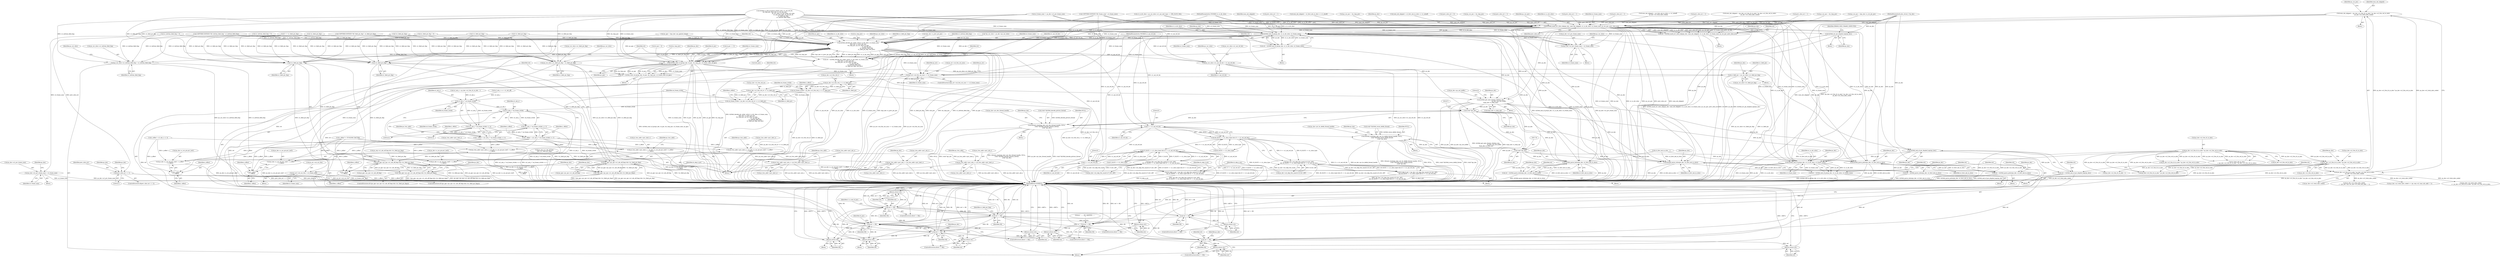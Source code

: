 digraph "0_Android_9a00f562a612d56e7b2b989d168647db900ba6cf_0@integer" {
"1000863" [label="(Call,num_mb_skipped = (ps_dec->u2_frm_ht_in_mbs * ps_dec->u2_frm_wd_in_mbs)\n - ps_dec->u2_total_mbs_coded)"];
"1000865" [label="(Call,(ps_dec->u2_frm_ht_in_mbs * ps_dec->u2_frm_wd_in_mbs)\n - ps_dec->u2_total_mbs_coded)"];
"1000866" [label="(Call,ps_dec->u2_frm_ht_in_mbs * ps_dec->u2_frm_wd_in_mbs)"];
"1000243" [label="(Call,ps_dec->u2_frm_ht_in_mbs * ps_dec->u2_frm_wd_in_mbs)"];
"1001047" [label="(Call,ih264d_mark_err_slice_skip(ps_dec, num_mb_skipped, u1_is_idr_slice, u2_frame_num, ps_cur_poc, prev_slice_err))"];
"1001045" [label="(Call,ret = ih264d_mark_err_slice_skip(ps_dec, num_mb_skipped, u1_is_idr_slice, u2_frame_num, ps_cur_poc, prev_slice_err))"];
"1001133" [label="(Call,ret != OK)"];
"1001136" [label="(Return,return ret;)"];
"1001227" [label="(Call,ret != OK)"];
"1001230" [label="(Return,return ret;)"];
"1001239" [label="(Call,ret != OK)"];
"1001242" [label="(Return,return ret;)"];
"1001257" [label="(Call,ret != OK)"];
"1001260" [label="(Return,return ret;)"];
"1001390" [label="(Call,ret != OK)"];
"1001393" [label="(Return,return ret;)"];
"1001605" [label="(Call,ret != OK)"];
"1001608" [label="(Return,return ret;)"];
"1001856" [label="(Return,return OK;)"];
"1001873" [label="(Return,return OK;)"];
"1002506" [label="(Call,ret != OK)"];
"1002509" [label="(Return,return ret;)"];
"1002566" [label="(Return,return ret;)"];
"1001075" [label="(Call,ps_dec->u2_prv_frame_num = u2_frame_num)"];
"1001088" [label="(Call,prev_slice_err == 2)"];
"1001128" [label="(Call,ih264d_err_pic_dispbuf_mgr(ps_dec))"];
"1001224" [label="(Call,ih264d_end_of_pic_dispbuf_mgr(ps_dec))"];
"1001222" [label="(Call,ret = ih264d_end_of_pic_dispbuf_mgr(ps_dec))"];
"1001234" [label="(Call,ih264d_end_of_pic(ps_dec, u1_is_idr_slice, u2_frame_num))"];
"1001232" [label="(Call,ret = ih264d_end_of_pic(ps_dec, u1_is_idr_slice, u2_frame_num))"];
"1001252" [label="(Call,ih264d_end_of_pic(ps_dec, u1_is_idr_slice, u2_frame_num))"];
"1001250" [label="(Call,ret = ih264d_end_of_pic(ps_dec, u1_is_idr_slice, u2_frame_num))"];
"1001265" [label="(Call,ps_dec->u2_prv_frame_num = u2_frame_num)"];
"1001373" [label="(Call,ih264d_decode_pic_order_cnt(u1_is_idr_slice, u2_frame_num,\n &ps_dec->s_prev_pic_poc,\n &s_tmp_poc, ps_cur_slice, ps_pps,\n                                          u1_nal_ref_idc,\n                                          u1_bottom_field_flag,\n                                          u1_field_pic_flag, &i4_poc))"];
"1001371" [label="(Call,ret = ih264d_decode_pic_order_cnt(u1_is_idr_slice, u2_frame_num,\n &ps_dec->s_prev_pic_poc,\n &s_tmp_poc, ps_cur_slice, ps_pps,\n                                          u1_nal_ref_idc,\n                                          u1_bottom_field_flag,\n                                          u1_field_pic_flag, &i4_poc))"];
"1001461" [label="(Call,ps_cur_slice->u1_field_pic_flag = u1_field_pic_flag)"];
"1001907" [label="(Call,u1_field_pic = ps_cur_slice->u1_field_pic_flag)"];
"1001968" [label="(Call,ps_dec->u2_frm_wd_y << u1_field_pic)"];
"1001966" [label="(Call,u4_frame_stride = ps_dec->u2_frm_wd_y << u1_field_pic)"];
"1001981" [label="(Call,u2_mb_y * u4_frame_stride)"];
"1001980" [label="(Call,(u2_mb_y * u4_frame_stride) << 4)"];
"1001978" [label="(Call,y_offset = (u2_mb_y * u4_frame_stride) << 4)"];
"1001985" [label="(Call,ps_trns_addr->pu1_dest_y = ps_dec->s_cur_pic.pu1_buf1 + x_offset\n + y_offset)"];
"1002044" [label="(Call,ps_trns_addr->pu1_mb_y = ps_trns_addr->pu1_dest_y)"];
"1001989" [label="(Call,ps_dec->s_cur_pic.pu1_buf1 + x_offset\n + y_offset)"];
"1001995" [label="(Call,x_offset\n + y_offset)"];
"1002011" [label="(Call,u2_mb_y * u4_frame_stride)"];
"1002010" [label="(Call,(u2_mb_y * u4_frame_stride) << 3)"];
"1002008" [label="(Call,y_offset = (u2_mb_y * u4_frame_stride) << 3)"];
"1002018" [label="(Call,ps_trns_addr->pu1_dest_u = ps_dec->s_cur_pic.pu1_buf2 + x_offset\n + y_offset)"];
"1002051" [label="(Call,ps_trns_addr->pu1_mb_u = ps_trns_addr->pu1_dest_u)"];
"1002022" [label="(Call,ps_dec->s_cur_pic.pu1_buf2 + x_offset\n + y_offset)"];
"1002028" [label="(Call,x_offset\n + y_offset)"];
"1002031" [label="(Call,ps_trns_addr->pu1_dest_v = ps_dec->s_cur_pic.pu1_buf3 + x_offset\n + y_offset)"];
"1002058" [label="(Call,ps_trns_addr->pu1_mb_v = ps_trns_addr->pu1_dest_v)"];
"1002035" [label="(Call,ps_dec->s_cur_pic.pu1_buf3 + x_offset\n + y_offset)"];
"1002041" [label="(Call,x_offset\n + y_offset)"];
"1002000" [label="(Call,ps_dec->u2_frm_wd_uv << u1_field_pic)"];
"1001998" [label="(Call,u4_frame_stride = ps_dec->u2_frm_wd_uv << u1_field_pic)"];
"1001466" [label="(Call,ps_cur_slice->u1_bottom_field_flag = u1_bottom_field_flag)"];
"1001493" [label="(Call,ps_cur_slice->u1_nal_ref_idc = u1_nal_ref_idc)"];
"1001559" [label="(Call,!u1_field_pic_flag)"];
"1001553" [label="(Call,(ps_pps->ps_sps->u1_mb_aff_flag) && (!u1_field_pic_flag))"];
"1001552" [label="(Call,!((ps_pps->ps_sps->u1_mb_aff_flag) && (!u1_field_pic_flag)))"];
"1001576" [label="(Call,!u1_field_pic_flag)"];
"1001570" [label="(Call,(ps_pps->ps_sps->u1_mb_aff_flag) && (!u1_field_pic_flag))"];
"1001569" [label="(Call,!((ps_pps->ps_sps->u1_mb_aff_flag) && (!u1_field_pic_flag)))"];
"1001597" [label="(Call,ih264d_start_of_pic(ps_dec, i4_poc, &s_tmp_poc, u2_frame_num, ps_pps))"];
"1001595" [label="(Call,ret = ih264d_start_of_pic(ps_dec, i4_poc, &s_tmp_poc, u2_frame_num, ps_pps))"];
"1001616" [label="(Call,ih264d_get_next_display_field(ps_dec,\n                                          ps_dec->ps_out_buffer,\n &(ps_dec->s_disp_op)))"];
"1001671" [label="(Call,(void *)ps_dec)"];
"1001663" [label="(Call,ithread_create(ps_dec->pv_dec_thread_handle, NULL,\n (void *)ih264d_decode_picture_thread,\n (void *)ps_dec))"];
"1001707" [label="(Call,ithread_create(ps_dec->pv_bs_deblk_thread_handle, NULL,\n (void *)ih264d_recon_deblk_thread,\n (void *)ps_dec))"];
"1001715" [label="(Call,(void *)ps_dec)"];
"1002405" [label="(Call,ih264d_parse_islice(ps_dec, u2_first_mb_in_slice))"];
"1002403" [label="(Call,ret = ih264d_parse_islice(ps_dec, u2_first_mb_in_slice))"];
"1002440" [label="(Call,ih264d_parse_pslice(ps_dec, u2_first_mb_in_slice))"];
"1002438" [label="(Call,ret = ih264d_parse_pslice(ps_dec, u2_first_mb_in_slice))"];
"1002474" [label="(Call,ih264d_parse_bslice(ps_dec, u2_first_mb_in_slice))"];
"1002472" [label="(Call,ret = ih264d_parse_bslice(ps_dec, u2_first_mb_in_slice))"];
"1001787" [label="(Call,ps_err->u4_frm_sei_sync == u2_frame_num)"];
"1001803" [label="(Call,ps_err->u4_cur_frm = u2_frame_num)"];
"1001823" [label="(Call,0 == u1_nal_ref_idc)"];
"1001819" [label="(Call,(B_SLICE == u1_slice_type) && (0 == u1_nal_ref_idc))"];
"1001813" [label="(Call,(ps_dec->u4_skip_frm_mask & B_SLC_BIT)\n && (B_SLICE == u1_slice_type) && (0 == u1_nal_ref_idc))"];
"1001811" [label="(Call,i4_skip_b_pic = (ps_dec->u4_skip_frm_mask & B_SLC_BIT)\n && (B_SLICE == u1_slice_type) && (0 == u1_nal_ref_idc))"];
"1001834" [label="(Call,(P_SLICE == u1_slice_type) && (0 == u1_nal_ref_idc))"];
"1001828" [label="(Call,(ps_dec->u4_skip_frm_mask & P_SLC_BIT)\n && (P_SLICE == u1_slice_type) && (0 == u1_nal_ref_idc))"];
"1001826" [label="(Call,i4_skip_p_pic = (ps_dec->u4_skip_frm_mask & P_SLC_BIT)\n && (P_SLICE == u1_slice_type) && (0 == u1_nal_ref_idc))"];
"1001838" [label="(Call,0 == u1_nal_ref_idc)"];
"1001662" [label="(Block,)"];
"1000877" [label="(Identifier,ps_cur_poc)"];
"1002510" [label="(Identifier,ret)"];
"1001707" [label="(Call,ithread_create(ps_dec->pv_bs_deblk_thread_handle, NULL,\n (void *)ih264d_recon_deblk_thread,\n (void *)ps_dec))"];
"1001840" [label="(Identifier,u1_nal_ref_idc)"];
"1000866" [label="(Call,ps_dec->u2_frm_ht_in_mbs * ps_dec->u2_frm_wd_in_mbs)"];
"1001044" [label="(Block,)"];
"1000176" [label="(Call,*ps_cur_slice = ps_dec->ps_cur_slice)"];
"1000838" [label="(Call,prev_slice_err = 1)"];
"1001788" [label="(Call,ps_err->u4_frm_sei_sync)"];
"1000870" [label="(Call,ps_dec->u2_frm_wd_in_mbs)"];
"1001026" [label="(Call,ps_cur_poc = &s_tmp_poc)"];
"1000876" [label="(Call,ps_cur_poc = &ps_dec->s_cur_pic_poc)"];
"1000692" [label="(Call,!u1_field_pic_flag)"];
"1000243" [label="(Call,ps_dec->u2_frm_ht_in_mbs * ps_dec->u2_frm_wd_in_mbs)"];
"1001049" [label="(Identifier,num_mb_skipped)"];
"1001259" [label="(Identifier,OK)"];
"1001984" [label="(Literal,4)"];
"1001605" [label="(Call,ret != OK)"];
"1002028" [label="(Call,x_offset\n + y_offset)"];
"1001995" [label="(Call,x_offset\n + y_offset)"];
"1001233" [label="(Identifier,ret)"];
"1001223" [label="(Identifier,ret)"];
"1001260" [label="(Return,return ret;)"];
"1002042" [label="(Identifier,x_offset)"];
"1001375" [label="(Identifier,u2_frame_num)"];
"1001617" [label="(Identifier,ps_dec)"];
"1001384" [label="(Identifier,u1_nal_ref_idc)"];
"1000472" [label="(Call,COPYTHECONTEXT(\"SH: frame_num\", u2_frame_num))"];
"1002507" [label="(Identifier,ret)"];
"1001835" [label="(Call,P_SLICE == u1_slice_type)"];
"1001053" [label="(Identifier,prev_slice_err)"];
"1002406" [label="(Identifier,ps_dec)"];
"1000163" [label="(MethodParameterIn,UWORD8 u1_is_idr_slice)"];
"1001597" [label="(Call,ih264d_start_of_pic(ps_dec, i4_poc, &s_tmp_poc, u2_frame_num, ps_pps))"];
"1002403" [label="(Call,ret = ih264d_parse_islice(ps_dec, u2_first_mb_in_slice))"];
"1001249" [label="(Block,)"];
"1000864" [label="(Identifier,num_mb_skipped)"];
"1001242" [label="(Return,return ret;)"];
"1000973" [label="(Call,prev_slice_err = 1)"];
"1000791" [label="(Call,ps_seq->u1_mb_aff_flag && (!u1_field_pic_flag))"];
"1002036" [label="(Call,ps_dec->s_cur_pic.pu1_buf3)"];
"1001373" [label="(Call,ih264d_decode_pic_order_cnt(u1_is_idr_slice, u2_frame_num,\n &ps_dec->s_prev_pic_poc,\n &s_tmp_poc, ps_cur_slice, ps_pps,\n                                          u1_nal_ref_idc,\n                                          u1_bottom_field_flag,\n                                          u1_field_pic_flag, &i4_poc))"];
"1001820" [label="(Call,B_SLICE == u1_slice_type)"];
"1001663" [label="(Call,ithread_create(ps_dec->pv_dec_thread_handle, NULL,\n (void *)ih264d_decode_picture_thread,\n (void *)ps_dec))"];
"1002000" [label="(Call,ps_dec->u2_frm_wd_uv << u1_field_pic)"];
"1002010" [label="(Call,(u2_mb_y * u4_frame_stride) << 3)"];
"1000164" [label="(MethodParameterIn,UWORD8 u1_nal_ref_idc)"];
"1001392" [label="(Identifier,OK)"];
"1000976" [label="(Call,num_mb_skipped = u2_first_mb_in_slice << u1_mbaff)"];
"1001383" [label="(Identifier,ps_pps)"];
"1000539" [label="(Call,0 == u1_field_pic_flag)"];
"1002060" [label="(Identifier,ps_trns_addr)"];
"1001786" [label="(ControlStructure,if(ps_err->u4_frm_sei_sync == u2_frame_num))"];
"1001462" [label="(Call,ps_cur_slice->u1_field_pic_flag)"];
"1001139" [label="(Identifier,i1_is_end_of_poc)"];
"1001045" [label="(Call,ret = ih264d_mark_err_slice_skip(ps_dec, num_mb_skipped, u1_is_idr_slice, u2_frame_num, ps_cur_poc, prev_slice_err))"];
"1001823" [label="(Call,0 == u1_nal_ref_idc)"];
"1000184" [label="(Call,i4_poc = 0)"];
"1001711" [label="(Identifier,NULL)"];
"1001226" [label="(ControlStructure,if(ret != OK))"];
"1000910" [label="(Call,ps_cur_poc = &s_tmp_poc)"];
"1002035" [label="(Call,ps_dec->s_cur_pic.pu1_buf3 + x_offset\n + y_offset)"];
"1001234" [label="(Call,ih264d_end_of_pic(ps_dec, u1_is_idr_slice, u2_frame_num))"];
"1001990" [label="(Call,ps_dec->s_cur_pic.pu1_buf1)"];
"1002023" [label="(Call,ps_dec->s_cur_pic.pu1_buf2)"];
"1002011" [label="(Call,u2_mb_y * u4_frame_stride)"];
"1001189" [label="(Call,ps_dec->u2_total_mbs_coded\n == (ps_dec->ps_cur_sps->u2_max_mb_addr + 1))"];
"1001908" [label="(Identifier,u1_field_pic)"];
"1001676" [label="(Identifier,ps_dec)"];
"1001560" [label="(Identifier,u1_field_pic_flag)"];
"1002053" [label="(Identifier,ps_trns_addr)"];
"1001966" [label="(Call,u4_frame_stride = ps_dec->u2_frm_wd_y << u1_field_pic)"];
"1001807" [label="(Identifier,u2_frame_num)"];
"1001825" [label="(Identifier,u1_nal_ref_idc)"];
"1002068" [label="(Identifier,ps_dec)"];
"1001240" [label="(Identifier,ret)"];
"1001615" [label="(Block,)"];
"1001577" [label="(Identifier,u1_field_pic_flag)"];
"1001795" [label="(Identifier,ps_err)"];
"1001600" [label="(Call,&s_tmp_poc)"];
"1001470" [label="(Identifier,u1_bottom_field_flag)"];
"1001231" [label="(Identifier,ret)"];
"1001838" [label="(Call,0 == u1_nal_ref_idc)"];
"1001983" [label="(Identifier,u4_frame_stride)"];
"1001974" [label="(Identifier,x_offset)"];
"1002505" [label="(ControlStructure,if(ret != OK))"];
"1001563" [label="(Identifier,ps_dec)"];
"1001473" [label="(Identifier,ps_cur_slice)"];
"1001843" [label="(Block,)"];
"1001568" [label="(ControlStructure,if(!((ps_pps->ps_sps->u1_mb_aff_flag) && (!u1_field_pic_flag))))"];
"1002567" [label="(Identifier,ret)"];
"1002048" [label="(Call,ps_trns_addr->pu1_dest_y)"];
"1002022" [label="(Call,ps_dec->s_cur_pic.pu1_buf2 + x_offset\n + y_offset)"];
"1001258" [label="(Identifier,ret)"];
"1002568" [label="(MethodReturn,WORD32)"];
"1001391" [label="(Identifier,ret)"];
"1002062" [label="(Call,ps_trns_addr->pu1_dest_v)"];
"1001874" [label="(Identifier,OK)"];
"1001079" [label="(Identifier,u2_frame_num)"];
"1000882" [label="(Call,u1_is_idr_slice = ps_cur_slice->u1_nal_unit_type == IDR_SLICE_NAL)"];
"1002031" [label="(Call,ps_trns_addr->pu1_dest_v = ps_dec->s_cur_pic.pu1_buf3 + x_offset\n + y_offset)"];
"1001606" [label="(Identifier,ret)"];
"1001671" [label="(Call,(void *)ps_dec)"];
"1001791" [label="(Identifier,u2_frame_num)"];
"1002044" [label="(Call,ps_trns_addr->pu1_mb_y = ps_trns_addr->pu1_dest_y)"];
"1001873" [label="(Return,return OK;)"];
"1001997" [label="(Identifier,y_offset)"];
"1001048" [label="(Identifier,ps_dec)"];
"1001264" [label="(Block,)"];
"1002014" [label="(Literal,3)"];
"1000905" [label="(Call,num_mb_skipped = u2_first_mb_in_slice << u1_mbaff)"];
"1001967" [label="(Identifier,u4_frame_stride)"];
"1001370" [label="(Block,)"];
"1002016" [label="(Identifier,x_offset)"];
"1001397" [label="(Identifier,i4_poc)"];
"1002566" [label="(Return,return ret;)"];
"1001256" [label="(ControlStructure,if(ret != OK))"];
"1001129" [label="(Identifier,ps_dec)"];
"1001664" [label="(Call,ps_dec->pv_dec_thread_handle)"];
"1001576" [label="(Call,!u1_field_pic_flag)"];
"1001228" [label="(Identifier,ret)"];
"1001814" [label="(Call,ps_dec->u4_skip_frm_mask & B_SLC_BIT)"];
"1001969" [label="(Call,ps_dec->u2_frm_wd_y)"];
"1001076" [label="(Call,ps_dec->u2_prv_frame_num)"];
"1001461" [label="(Call,ps_cur_slice->u1_field_pic_flag = u1_field_pic_flag)"];
"1001087" [label="(ControlStructure,if(prev_slice_err == 2))"];
"1000522" [label="(Call,u1_bottom_field_flag = 0)"];
"1001609" [label="(Identifier,ret)"];
"1001860" [label="(Block,)"];
"1002041" [label="(Call,x_offset\n + y_offset)"];
"1001136" [label="(Return,return ret;)"];
"1002001" [label="(Call,ps_dec->u2_frm_wd_uv)"];
"1001245" [label="(Literal,\" ------ PIC SKIPPED ------\n\")"];
"1001594" [label="(Block,)"];
"1001254" [label="(Identifier,u1_is_idr_slice)"];
"1001236" [label="(Identifier,u1_is_idr_slice)"];
"1001224" [label="(Call,ih264d_end_of_pic_dispbuf_mgr(ps_dec))"];
"1002476" [label="(Identifier,u2_first_mb_in_slice)"];
"1001972" [label="(Identifier,u1_field_pic)"];
"1002473" [label="(Identifier,ret)"];
"1002438" [label="(Call,ret = ih264d_parse_pslice(ps_dec, u2_first_mb_in_slice))"];
"1000744" [label="(Call,ih264d_is_end_of_pic(u2_frame_num, u1_nal_ref_idc,\n &s_tmp_poc, &ps_dec->s_cur_pic_poc,\n                                            ps_cur_slice, u1_pic_order_cnt_type,\n                                            u1_nal_unit_type, u4_idr_pic_id,\n                                            u1_field_pic_flag,\n                                            u1_bottom_field_flag))"];
"1001132" [label="(ControlStructure,if(ret != OK))"];
"1001604" [label="(ControlStructure,if(ret != OK))"];
"1001803" [label="(Call,ps_err->u4_cur_frm = u2_frame_num)"];
"1001968" [label="(Call,ps_dec->u2_frm_wd_y << u1_field_pic)"];
"1002033" [label="(Identifier,ps_trns_addr)"];
"1001708" [label="(Call,ps_dec->pv_bs_deblk_thread_handle)"];
"1000874" [label="(Identifier,ps_dec)"];
"1001255" [label="(Identifier,u2_frame_num)"];
"1001554" [label="(Call,ps_pps->ps_sps->u1_mb_aff_flag)"];
"1001374" [label="(Identifier,u1_is_idr_slice)"];
"1000797" [label="(Call,prev_slice_err = 0)"];
"1002051" [label="(Call,ps_trns_addr->pu1_mb_u = ps_trns_addr->pu1_dest_u)"];
"1001089" [label="(Identifier,prev_slice_err)"];
"1001598" [label="(Identifier,ps_dec)"];
"1000166" [label="(Block,)"];
"1001237" [label="(Identifier,u2_frame_num)"];
"1001987" [label="(Identifier,ps_trns_addr)"];
"1001252" [label="(Call,ih264d_end_of_pic(ps_dec, u1_is_idr_slice, u2_frame_num))"];
"1000960" [label="(Call,ps_seq->u1_mb_aff_flag\n && (!u1_field_pic_flag))"];
"1001272" [label="(Identifier,ps_cur_slice)"];
"1001553" [label="(Call,(ps_pps->ps_sps->u1_mb_aff_flag) && (!u1_field_pic_flag))"];
"1002439" [label="(Identifier,ret)"];
"1001812" [label="(Identifier,i4_skip_b_pic)"];
"1001839" [label="(Literal,0)"];
"1000865" [label="(Call,(ps_dec->u2_frm_ht_in_mbs * ps_dec->u2_frm_wd_in_mbs)\n - ps_dec->u2_total_mbs_coded)"];
"1001607" [label="(Identifier,OK)"];
"1002513" [label="(Identifier,ps_dec)"];
"1001618" [label="(Call,ps_dec->ps_out_buffer)"];
"1001667" [label="(Identifier,NULL)"];
"1001128" [label="(Call,ih264d_err_pic_dispbuf_mgr(ps_dec))"];
"1001569" [label="(Call,!((ps_pps->ps_sps->u1_mb_aff_flag) && (!u1_field_pic_flag)))"];
"1002472" [label="(Call,ret = ih264d_parse_bslice(ps_dec, u2_first_mb_in_slice))"];
"1001380" [label="(Call,&s_tmp_poc)"];
"1001596" [label="(Identifier,ret)"];
"1001239" [label="(Call,ret != OK)"];
"1001251" [label="(Identifier,ret)"];
"1002045" [label="(Call,ps_trns_addr->pu1_mb_y)"];
"1002030" [label="(Identifier,y_offset)"];
"1002012" [label="(Identifier,u2_mb_y)"];
"1001842" [label="(Identifier,i4_skip_b_pic)"];
"1001060" [label="(Block,)"];
"1001826" [label="(Call,i4_skip_p_pic = (ps_dec->u4_skip_frm_mask & P_SLC_BIT)\n && (P_SLICE == u1_slice_type) && (0 == u1_nal_ref_idc))"];
"1001701" [label="(Block,)"];
"1000964" [label="(Call,!u1_field_pic_flag)"];
"1001263" [label="(Identifier,u1_field_pic_flag)"];
"1001468" [label="(Identifier,ps_cur_slice)"];
"1001808" [label="(Block,)"];
"1001090" [label="(Literal,2)"];
"1002019" [label="(Call,ps_trns_addr->pu1_dest_u)"];
"1001907" [label="(Call,u1_field_pic = ps_cur_slice->u1_field_pic_flag)"];
"1000430" [label="(Call,ps_pps = &ps_dec->ps_pps[u4_temp])"];
"1001570" [label="(Call,(ps_pps->ps_sps->u1_mb_aff_flag) && (!u1_field_pic_flag))"];
"1001225" [label="(Identifier,ps_dec)"];
"1001956" [label="(Call,u2_mb_y > ps_dec->u2_frm_ht_in_mbs - 1)"];
"1002046" [label="(Identifier,ps_trns_addr)"];
"1001372" [label="(Identifier,ret)"];
"1002043" [label="(Identifier,y_offset)"];
"1001608" [label="(Return,return ret;)"];
"1001946" [label="(Call,u2_mb_y <<= u1_mb_aff)"];
"1001222" [label="(Call,ret = ih264d_end_of_pic_dispbuf_mgr(ps_dec))"];
"1001804" [label="(Call,ps_err->u4_cur_frm)"];
"1001104" [label="(Call,ps_dec->u2_frm_ht_in_mbs * ps_dec->u2_frm_wd_in_mbs)"];
"1002474" [label="(Call,ih264d_parse_bslice(ps_dec, u2_first_mb_in_slice))"];
"1000485" [label="(Call,COPYTHECONTEXT(\"SH: field_pic_flag\", u1_field_pic_flag))"];
"1001265" [label="(Call,ps_dec->u2_prv_frame_num = u2_frame_num)"];
"1001075" [label="(Call,ps_dec->u2_prv_frame_num = u2_frame_num)"];
"1002238" [label="(Call,u2_first_mb_in_slice - 1)"];
"1001586" [label="(Identifier,ps_dec)"];
"1000999" [label="(Call,ps_cur_poc = &s_tmp_poc)"];
"1002018" [label="(Call,ps_trns_addr->pu1_dest_u = ps_dec->s_cur_pic.pu1_buf2 + x_offset\n + y_offset)"];
"1002395" [label="(Block,)"];
"1001243" [label="(Identifier,ret)"];
"1001720" [label="(Identifier,ps_dec)"];
"1002509" [label="(Return,return ret;)"];
"1002445" [label="(Identifier,ps_dec)"];
"1002029" [label="(Identifier,x_offset)"];
"1001253" [label="(Identifier,ps_dec)"];
"1002479" [label="(Identifier,ps_dec)"];
"1001856" [label="(Return,return OK;)"];
"1001371" [label="(Call,ret = ih264d_decode_pic_order_cnt(u1_is_idr_slice, u2_frame_num,\n &ps_dec->s_prev_pic_poc,\n &s_tmp_poc, ps_cur_slice, ps_pps,\n                                          u1_nal_ref_idc,\n                                          u1_bottom_field_flag,\n                                          u1_field_pic_flag, &i4_poc))"];
"1001612" [label="(Identifier,ps_dec)"];
"1001094" [label="(Identifier,ps_dec)"];
"1001819" [label="(Call,(B_SLICE == u1_slice_type) && (0 == u1_nal_ref_idc))"];
"1002405" [label="(Call,ih264d_parse_islice(ps_dec, u2_first_mb_in_slice))"];
"1001394" [label="(Identifier,ret)"];
"1001382" [label="(Identifier,ps_cur_slice)"];
"1002441" [label="(Identifier,ps_dec)"];
"1001393" [label="(Return,return ret;)"];
"1001813" [label="(Call,(ps_dec->u4_skip_frm_mask & B_SLC_BIT)\n && (B_SLICE == u1_slice_type) && (0 == u1_nal_ref_idc))"];
"1000983" [label="(Call,prev_slice_err = 2)"];
"1001599" [label="(Identifier,i4_poc)"];
"1001551" [label="(ControlStructure,if(!((ps_pps->ps_sps->u1_mb_aff_flag) && (!u1_field_pic_flag))))"];
"1002052" [label="(Call,ps_trns_addr->pu1_mb_u)"];
"1001559" [label="(Call,!u1_field_pic_flag)"];
"1002015" [label="(Call,x_offset *= YUV420SP_FACTOR)"];
"1001978" [label="(Call,y_offset = (u2_mb_y * u4_frame_stride) << 4)"];
"1001715" [label="(Call,(void *)ps_dec)"];
"1002009" [label="(Identifier,y_offset)"];
"1002526" [label="(Call,ps_dec->u2_total_mbs_coded >= (ps_seq->u2_max_mb_addr + 1))"];
"1002475" [label="(Identifier,ps_dec)"];
"1001257" [label="(Call,ret != OK)"];
"1000863" [label="(Call,num_mb_skipped = (ps_dec->u2_frm_ht_in_mbs * ps_dec->u2_frm_wd_in_mbs)\n - ps_dec->u2_total_mbs_coded)"];
"1000989" [label="(Call,ps_dec->u2_frm_ht_in_mbs * ps_dec->u2_frm_wd_in_mbs)"];
"1001052" [label="(Identifier,ps_cur_poc)"];
"1001127" [label="(Block,)"];
"1002006" [label="(Identifier,x_offset)"];
"1001973" [label="(Call,x_offset = u2_mb_x << 4)"];
"1002055" [label="(Call,ps_trns_addr->pu1_dest_u)"];
"1001571" [label="(Call,ps_pps->ps_sps->u1_mb_aff_flag)"];
"1001100" [label="(Call,ps_dec->u2_total_mbs_coded\n >= ps_dec->u2_frm_ht_in_mbs * ps_dec->u2_frm_wd_in_mbs)"];
"1001131" [label="(Identifier,ERROR_NEW_FRAME_EXPECTED)"];
"1001829" [label="(Call,ps_dec->u4_skip_frm_mask & P_SLC_BIT)"];
"1001133" [label="(Call,ret != OK)"];
"1000244" [label="(Call,ps_dec->u2_frm_ht_in_mbs)"];
"1001857" [label="(Identifier,OK)"];
"1001621" [label="(Call,&(ps_dec->s_disp_op))"];
"1002013" [label="(Identifier,u4_frame_stride)"];
"1000505" [label="(Call,COPYTHECONTEXT(\"SH: bottom_field_flag\", u1_bottom_field_flag))"];
"1000867" [label="(Call,ps_dec->u2_frm_ht_in_mbs)"];
"1001407" [label="(Call,i4_poc == 0)"];
"1000241" [label="(Call,u2_first_mb_in_slice\n > (ps_dec->u2_frm_ht_in_mbs * ps_dec->u2_frm_wd_in_mbs))"];
"1002440" [label="(Call,ih264d_parse_pslice(ps_dec, u2_first_mb_in_slice))"];
"1001235" [label="(Identifier,ps_dec)"];
"1001787" [label="(Call,ps_err->u4_frm_sei_sync == u2_frame_num)"];
"1001982" [label="(Identifier,u2_mb_y)"];
"1001828" [label="(Call,(ps_dec->u4_skip_frm_mask & P_SLC_BIT)\n && (P_SLICE == u1_slice_type) && (0 == u1_nal_ref_idc))"];
"1002032" [label="(Call,ps_trns_addr->pu1_dest_v)"];
"1001500" [label="(Identifier,ps_cur_slice)"];
"1001137" [label="(Identifier,ret)"];
"1001552" [label="(Call,!((ps_pps->ps_sps->u1_mb_aff_flag) && (!u1_field_pic_flag)))"];
"1001047" [label="(Call,ih264d_mark_err_slice_skip(ps_dec, num_mb_skipped, u1_is_idr_slice, u2_frame_num, ps_cur_poc, prev_slice_err))"];
"1001627" [label="(Literal,0)"];
"1001261" [label="(Identifier,ret)"];
"1002008" [label="(Call,y_offset = (u2_mb_y * u4_frame_stride) << 3)"];
"1002407" [label="(Identifier,u2_first_mb_in_slice)"];
"1001466" [label="(Call,ps_cur_slice->u1_bottom_field_flag = u1_bottom_field_flag)"];
"1001986" [label="(Call,ps_trns_addr->pu1_dest_y)"];
"1001909" [label="(Call,ps_cur_slice->u1_field_pic_flag)"];
"1000519" [label="(Call,u1_field_pic_flag = 0)"];
"1001996" [label="(Identifier,x_offset)"];
"1001241" [label="(Identifier,OK)"];
"1001135" [label="(Identifier,OK)"];
"1001980" [label="(Call,(u2_mb_y * u4_frame_stride) << 4)"];
"1001602" [label="(Identifier,u2_frame_num)"];
"1001805" [label="(Identifier,ps_err)"];
"1002004" [label="(Identifier,u1_field_pic)"];
"1001467" [label="(Call,ps_cur_slice->u1_bottom_field_flag)"];
"1000809" [label="(Call,u2_frame_num != ps_dec->u2_prv_frame_num)"];
"1001266" [label="(Call,ps_dec->u2_prv_frame_num)"];
"1001494" [label="(Call,ps_cur_slice->u1_nal_ref_idc)"];
"1001985" [label="(Call,ps_trns_addr->pu1_dest_y = ps_dec->s_cur_pic.pu1_buf1 + x_offset\n + y_offset)"];
"1002464" [label="(Block,)"];
"1000632" [label="(Call,!u1_field_pic_flag)"];
"1001050" [label="(Identifier,u1_is_idr_slice)"];
"1001389" [label="(ControlStructure,if(ret != OK))"];
"1001919" [label="(Identifier,ps_dec)"];
"1000902" [label="(Call,prev_slice_err = 1)"];
"1000165" [label="(MethodParameterIn,dec_struct_t *ps_dec)"];
"1001250" [label="(Call,ret = ih264d_end_of_pic(ps_dec, u1_is_idr_slice, u2_frame_num))"];
"1000247" [label="(Call,ps_dec->u2_frm_wd_in_mbs)"];
"1001051" [label="(Identifier,u2_frame_num)"];
"1001834" [label="(Call,(P_SLICE == u1_slice_type) && (0 == u1_nal_ref_idc))"];
"1001958" [label="(Call,ps_dec->u2_frm_ht_in_mbs - 1)"];
"1002059" [label="(Call,ps_trns_addr->pu1_mb_v)"];
"1001221" [label="(Block,)"];
"1001386" [label="(Identifier,u1_field_pic_flag)"];
"1001912" [label="(Block,)"];
"1001827" [label="(Identifier,i4_skip_p_pic)"];
"1000843" [label="(Call,prev_slice_err = 2)"];
"1001387" [label="(Call,&i4_poc)"];
"1002412" [label="(Identifier,ps_dec)"];
"1001376" [label="(Call,&ps_dec->s_prev_pic_poc)"];
"1001779" [label="(Block,)"];
"1001893" [label="(Block,)"];
"1001088" [label="(Call,prev_slice_err == 2)"];
"1001269" [label="(Identifier,u2_frame_num)"];
"1000488" [label="(Call,u1_bottom_field_flag = 0)"];
"1001465" [label="(Identifier,u1_field_pic_flag)"];
"1001616" [label="(Call,ih264d_get_next_display_field(ps_dec,\n                                          ps_dec->ps_out_buffer,\n &(ps_dec->s_disp_op)))"];
"1001999" [label="(Identifier,u4_frame_stride)"];
"1001981" [label="(Call,u2_mb_y * u4_frame_stride)"];
"1001017" [label="(Call,num_mb_skipped = (u2_first_mb_in_slice << u1_mbaff)\n - ps_dec->u2_total_mbs_coded)"];
"1002404" [label="(Identifier,ret)"];
"1000873" [label="(Call,ps_dec->u2_total_mbs_coded)"];
"1001134" [label="(Identifier,ret)"];
"1001238" [label="(ControlStructure,if(ret != OK))"];
"1001497" [label="(Identifier,u1_nal_ref_idc)"];
"1001230" [label="(Return,return ret;)"];
"1002508" [label="(Identifier,OK)"];
"1001595" [label="(Call,ret = ih264d_start_of_pic(ps_dec, i4_poc, &s_tmp_poc, u2_frame_num, ps_pps))"];
"1001232" [label="(Call,ret = ih264d_end_of_pic(ps_dec, u1_is_idr_slice, u2_frame_num))"];
"1001603" [label="(Identifier,ps_pps)"];
"1001824" [label="(Literal,0)"];
"1001057" [label="(Identifier,ps_dec)"];
"1001580" [label="(Identifier,ps_dec)"];
"1002058" [label="(Call,ps_trns_addr->pu1_mb_v = ps_trns_addr->pu1_dest_v)"];
"1001979" [label="(Identifier,y_offset)"];
"1001046" [label="(Identifier,ret)"];
"1001102" [label="(Identifier,ps_dec)"];
"1001717" [label="(Identifier,ps_dec)"];
"1001082" [label="(Identifier,ps_dec)"];
"1001229" [label="(Identifier,OK)"];
"1002442" [label="(Identifier,u2_first_mb_in_slice)"];
"1001014" [label="(Call,prev_slice_err = 2)"];
"1000795" [label="(Call,!u1_field_pic_flag)"];
"1000986" [label="(Call,num_mb_skipped = (ps_dec->u2_frm_ht_in_mbs * ps_dec->u2_frm_wd_in_mbs)\n - ps_dec->u2_total_mbs_coded)"];
"1002506" [label="(Call,ret != OK)"];
"1001227" [label="(Call,ret != OK)"];
"1001811" [label="(Call,i4_skip_b_pic = (ps_dec->u4_skip_frm_mask & B_SLC_BIT)\n && (B_SLICE == u1_slice_type) && (0 == u1_nal_ref_idc))"];
"1001385" [label="(Identifier,u1_bottom_field_flag)"];
"1001493" [label="(Call,ps_cur_slice->u1_nal_ref_idc = u1_nal_ref_idc)"];
"1001668" [label="(Call,(void *)ih264d_decode_picture_thread)"];
"1001998" [label="(Call,u4_frame_stride = ps_dec->u2_frm_wd_uv << u1_field_pic)"];
"1001712" [label="(Call,(void *)ih264d_recon_deblk_thread)"];
"1000827" [label="(Block,)"];
"1002430" [label="(Block,)"];
"1001390" [label="(Call,ret != OK)"];
"1001989" [label="(Call,ps_dec->s_cur_pic.pu1_buf1 + x_offset\n + y_offset)"];
"1001673" [label="(Identifier,ps_dec)"];
"1000863" -> "1000827"  [label="AST: "];
"1000863" -> "1000865"  [label="CFG: "];
"1000864" -> "1000863"  [label="AST: "];
"1000865" -> "1000863"  [label="AST: "];
"1000877" -> "1000863"  [label="CFG: "];
"1000863" -> "1002568"  [label="DDG: (ps_dec->u2_frm_ht_in_mbs * ps_dec->u2_frm_wd_in_mbs)\n - ps_dec->u2_total_mbs_coded"];
"1000863" -> "1002568"  [label="DDG: num_mb_skipped"];
"1000865" -> "1000863"  [label="DDG: ps_dec->u2_frm_ht_in_mbs * ps_dec->u2_frm_wd_in_mbs"];
"1000865" -> "1000863"  [label="DDG: ps_dec->u2_total_mbs_coded"];
"1000863" -> "1001047"  [label="DDG: num_mb_skipped"];
"1000865" -> "1000873"  [label="CFG: "];
"1000866" -> "1000865"  [label="AST: "];
"1000873" -> "1000865"  [label="AST: "];
"1000865" -> "1002568"  [label="DDG: ps_dec->u2_frm_ht_in_mbs * ps_dec->u2_frm_wd_in_mbs"];
"1000865" -> "1002568"  [label="DDG: ps_dec->u2_total_mbs_coded"];
"1000866" -> "1000865"  [label="DDG: ps_dec->u2_frm_ht_in_mbs"];
"1000866" -> "1000865"  [label="DDG: ps_dec->u2_frm_wd_in_mbs"];
"1000865" -> "1001100"  [label="DDG: ps_dec->u2_total_mbs_coded"];
"1000865" -> "1001189"  [label="DDG: ps_dec->u2_total_mbs_coded"];
"1000865" -> "1002526"  [label="DDG: ps_dec->u2_total_mbs_coded"];
"1000866" -> "1000870"  [label="CFG: "];
"1000867" -> "1000866"  [label="AST: "];
"1000870" -> "1000866"  [label="AST: "];
"1000874" -> "1000866"  [label="CFG: "];
"1000866" -> "1002568"  [label="DDG: ps_dec->u2_frm_ht_in_mbs"];
"1000866" -> "1002568"  [label="DDG: ps_dec->u2_frm_wd_in_mbs"];
"1000243" -> "1000866"  [label="DDG: ps_dec->u2_frm_ht_in_mbs"];
"1000243" -> "1000866"  [label="DDG: ps_dec->u2_frm_wd_in_mbs"];
"1000866" -> "1001104"  [label="DDG: ps_dec->u2_frm_ht_in_mbs"];
"1000866" -> "1001104"  [label="DDG: ps_dec->u2_frm_wd_in_mbs"];
"1000866" -> "1001958"  [label="DDG: ps_dec->u2_frm_ht_in_mbs"];
"1000243" -> "1000241"  [label="AST: "];
"1000243" -> "1000247"  [label="CFG: "];
"1000244" -> "1000243"  [label="AST: "];
"1000247" -> "1000243"  [label="AST: "];
"1000241" -> "1000243"  [label="CFG: "];
"1000243" -> "1002568"  [label="DDG: ps_dec->u2_frm_ht_in_mbs"];
"1000243" -> "1002568"  [label="DDG: ps_dec->u2_frm_wd_in_mbs"];
"1000243" -> "1000241"  [label="DDG: ps_dec->u2_frm_ht_in_mbs"];
"1000243" -> "1000241"  [label="DDG: ps_dec->u2_frm_wd_in_mbs"];
"1000243" -> "1000989"  [label="DDG: ps_dec->u2_frm_ht_in_mbs"];
"1000243" -> "1000989"  [label="DDG: ps_dec->u2_frm_wd_in_mbs"];
"1000243" -> "1001104"  [label="DDG: ps_dec->u2_frm_ht_in_mbs"];
"1000243" -> "1001104"  [label="DDG: ps_dec->u2_frm_wd_in_mbs"];
"1000243" -> "1001958"  [label="DDG: ps_dec->u2_frm_ht_in_mbs"];
"1001047" -> "1001045"  [label="AST: "];
"1001047" -> "1001053"  [label="CFG: "];
"1001048" -> "1001047"  [label="AST: "];
"1001049" -> "1001047"  [label="AST: "];
"1001050" -> "1001047"  [label="AST: "];
"1001051" -> "1001047"  [label="AST: "];
"1001052" -> "1001047"  [label="AST: "];
"1001053" -> "1001047"  [label="AST: "];
"1001045" -> "1001047"  [label="CFG: "];
"1001047" -> "1002568"  [label="DDG: num_mb_skipped"];
"1001047" -> "1002568"  [label="DDG: u2_frame_num"];
"1001047" -> "1002568"  [label="DDG: ps_dec"];
"1001047" -> "1002568"  [label="DDG: u1_is_idr_slice"];
"1001047" -> "1002568"  [label="DDG: ps_cur_poc"];
"1001047" -> "1002568"  [label="DDG: prev_slice_err"];
"1001047" -> "1001045"  [label="DDG: num_mb_skipped"];
"1001047" -> "1001045"  [label="DDG: u1_is_idr_slice"];
"1001047" -> "1001045"  [label="DDG: prev_slice_err"];
"1001047" -> "1001045"  [label="DDG: ps_cur_poc"];
"1001047" -> "1001045"  [label="DDG: u2_frame_num"];
"1001047" -> "1001045"  [label="DDG: ps_dec"];
"1000165" -> "1001047"  [label="DDG: ps_dec"];
"1000905" -> "1001047"  [label="DDG: num_mb_skipped"];
"1000986" -> "1001047"  [label="DDG: num_mb_skipped"];
"1000976" -> "1001047"  [label="DDG: num_mb_skipped"];
"1001017" -> "1001047"  [label="DDG: num_mb_skipped"];
"1000882" -> "1001047"  [label="DDG: u1_is_idr_slice"];
"1000163" -> "1001047"  [label="DDG: u1_is_idr_slice"];
"1000809" -> "1001047"  [label="DDG: u2_frame_num"];
"1000744" -> "1001047"  [label="DDG: u2_frame_num"];
"1000472" -> "1001047"  [label="DDG: u2_frame_num"];
"1001026" -> "1001047"  [label="DDG: ps_cur_poc"];
"1000910" -> "1001047"  [label="DDG: ps_cur_poc"];
"1000876" -> "1001047"  [label="DDG: ps_cur_poc"];
"1000999" -> "1001047"  [label="DDG: ps_cur_poc"];
"1000983" -> "1001047"  [label="DDG: prev_slice_err"];
"1000843" -> "1001047"  [label="DDG: prev_slice_err"];
"1001014" -> "1001047"  [label="DDG: prev_slice_err"];
"1000973" -> "1001047"  [label="DDG: prev_slice_err"];
"1000797" -> "1001047"  [label="DDG: prev_slice_err"];
"1000838" -> "1001047"  [label="DDG: prev_slice_err"];
"1000902" -> "1001047"  [label="DDG: prev_slice_err"];
"1001047" -> "1001075"  [label="DDG: u2_frame_num"];
"1001047" -> "1001088"  [label="DDG: prev_slice_err"];
"1001047" -> "1001128"  [label="DDG: ps_dec"];
"1001047" -> "1001224"  [label="DDG: ps_dec"];
"1001047" -> "1001234"  [label="DDG: u1_is_idr_slice"];
"1001047" -> "1001234"  [label="DDG: u2_frame_num"];
"1001047" -> "1001252"  [label="DDG: ps_dec"];
"1001047" -> "1001252"  [label="DDG: u1_is_idr_slice"];
"1001047" -> "1001252"  [label="DDG: u2_frame_num"];
"1001047" -> "1001265"  [label="DDG: u2_frame_num"];
"1001047" -> "1001373"  [label="DDG: u1_is_idr_slice"];
"1001047" -> "1001373"  [label="DDG: u2_frame_num"];
"1001047" -> "1001597"  [label="DDG: ps_dec"];
"1001047" -> "1001597"  [label="DDG: u2_frame_num"];
"1001047" -> "1001616"  [label="DDG: ps_dec"];
"1001047" -> "1001787"  [label="DDG: u2_frame_num"];
"1001047" -> "1002405"  [label="DDG: ps_dec"];
"1001047" -> "1002440"  [label="DDG: ps_dec"];
"1001047" -> "1002474"  [label="DDG: ps_dec"];
"1001045" -> "1001044"  [label="AST: "];
"1001046" -> "1001045"  [label="AST: "];
"1001057" -> "1001045"  [label="CFG: "];
"1001045" -> "1002568"  [label="DDG: ih264d_mark_err_slice_skip(ps_dec, num_mb_skipped, u1_is_idr_slice, u2_frame_num, ps_cur_poc, prev_slice_err)"];
"1001045" -> "1002568"  [label="DDG: ret"];
"1001045" -> "1001133"  [label="DDG: ret"];
"1001133" -> "1001132"  [label="AST: "];
"1001133" -> "1001135"  [label="CFG: "];
"1001134" -> "1001133"  [label="AST: "];
"1001135" -> "1001133"  [label="AST: "];
"1001137" -> "1001133"  [label="CFG: "];
"1001139" -> "1001133"  [label="CFG: "];
"1001133" -> "1002568"  [label="DDG: ret"];
"1001133" -> "1002568"  [label="DDG: OK"];
"1001133" -> "1002568"  [label="DDG: ret != OK"];
"1001133" -> "1001136"  [label="DDG: ret"];
"1001133" -> "1001227"  [label="DDG: OK"];
"1001133" -> "1001257"  [label="DDG: OK"];
"1001133" -> "1001390"  [label="DDG: OK"];
"1001133" -> "1001605"  [label="DDG: OK"];
"1001133" -> "1001856"  [label="DDG: OK"];
"1001133" -> "1001873"  [label="DDG: OK"];
"1001133" -> "1002506"  [label="DDG: OK"];
"1001136" -> "1001132"  [label="AST: "];
"1001136" -> "1001137"  [label="CFG: "];
"1001137" -> "1001136"  [label="AST: "];
"1002568" -> "1001136"  [label="CFG: "];
"1001136" -> "1002568"  [label="DDG: <RET>"];
"1001137" -> "1001136"  [label="DDG: ret"];
"1001227" -> "1001226"  [label="AST: "];
"1001227" -> "1001229"  [label="CFG: "];
"1001228" -> "1001227"  [label="AST: "];
"1001229" -> "1001227"  [label="AST: "];
"1001231" -> "1001227"  [label="CFG: "];
"1001233" -> "1001227"  [label="CFG: "];
"1001227" -> "1002568"  [label="DDG: OK"];
"1001227" -> "1002568"  [label="DDG: ret != OK"];
"1001227" -> "1002568"  [label="DDG: ret"];
"1001222" -> "1001227"  [label="DDG: ret"];
"1001227" -> "1001230"  [label="DDG: ret"];
"1001227" -> "1001239"  [label="DDG: OK"];
"1001230" -> "1001226"  [label="AST: "];
"1001230" -> "1001231"  [label="CFG: "];
"1001231" -> "1001230"  [label="AST: "];
"1002568" -> "1001230"  [label="CFG: "];
"1001230" -> "1002568"  [label="DDG: <RET>"];
"1001231" -> "1001230"  [label="DDG: ret"];
"1001239" -> "1001238"  [label="AST: "];
"1001239" -> "1001241"  [label="CFG: "];
"1001240" -> "1001239"  [label="AST: "];
"1001241" -> "1001239"  [label="AST: "];
"1001243" -> "1001239"  [label="CFG: "];
"1001245" -> "1001239"  [label="CFG: "];
"1001239" -> "1002568"  [label="DDG: ret != OK"];
"1001239" -> "1002568"  [label="DDG: OK"];
"1001239" -> "1002568"  [label="DDG: ret"];
"1001232" -> "1001239"  [label="DDG: ret"];
"1001239" -> "1001242"  [label="DDG: ret"];
"1001242" -> "1001238"  [label="AST: "];
"1001242" -> "1001243"  [label="CFG: "];
"1001243" -> "1001242"  [label="AST: "];
"1002568" -> "1001242"  [label="CFG: "];
"1001242" -> "1002568"  [label="DDG: <RET>"];
"1001243" -> "1001242"  [label="DDG: ret"];
"1001257" -> "1001256"  [label="AST: "];
"1001257" -> "1001259"  [label="CFG: "];
"1001258" -> "1001257"  [label="AST: "];
"1001259" -> "1001257"  [label="AST: "];
"1001261" -> "1001257"  [label="CFG: "];
"1001263" -> "1001257"  [label="CFG: "];
"1001257" -> "1002568"  [label="DDG: ret"];
"1001257" -> "1002568"  [label="DDG: ret != OK"];
"1001257" -> "1002568"  [label="DDG: OK"];
"1001250" -> "1001257"  [label="DDG: ret"];
"1001257" -> "1001260"  [label="DDG: ret"];
"1001257" -> "1001390"  [label="DDG: OK"];
"1001257" -> "1001605"  [label="DDG: OK"];
"1001257" -> "1001856"  [label="DDG: OK"];
"1001257" -> "1001873"  [label="DDG: OK"];
"1001257" -> "1002506"  [label="DDG: OK"];
"1001260" -> "1001256"  [label="AST: "];
"1001260" -> "1001261"  [label="CFG: "];
"1001261" -> "1001260"  [label="AST: "];
"1002568" -> "1001260"  [label="CFG: "];
"1001260" -> "1002568"  [label="DDG: <RET>"];
"1001261" -> "1001260"  [label="DDG: ret"];
"1001390" -> "1001389"  [label="AST: "];
"1001390" -> "1001392"  [label="CFG: "];
"1001391" -> "1001390"  [label="AST: "];
"1001392" -> "1001390"  [label="AST: "];
"1001394" -> "1001390"  [label="CFG: "];
"1001397" -> "1001390"  [label="CFG: "];
"1001390" -> "1002568"  [label="DDG: OK"];
"1001390" -> "1002568"  [label="DDG: ret"];
"1001390" -> "1002568"  [label="DDG: ret != OK"];
"1001371" -> "1001390"  [label="DDG: ret"];
"1001390" -> "1001393"  [label="DDG: ret"];
"1001390" -> "1001605"  [label="DDG: OK"];
"1001390" -> "1001856"  [label="DDG: OK"];
"1001390" -> "1001873"  [label="DDG: OK"];
"1001390" -> "1002506"  [label="DDG: OK"];
"1001393" -> "1001389"  [label="AST: "];
"1001393" -> "1001394"  [label="CFG: "];
"1001394" -> "1001393"  [label="AST: "];
"1002568" -> "1001393"  [label="CFG: "];
"1001393" -> "1002568"  [label="DDG: <RET>"];
"1001394" -> "1001393"  [label="DDG: ret"];
"1001605" -> "1001604"  [label="AST: "];
"1001605" -> "1001607"  [label="CFG: "];
"1001606" -> "1001605"  [label="AST: "];
"1001607" -> "1001605"  [label="AST: "];
"1001609" -> "1001605"  [label="CFG: "];
"1001612" -> "1001605"  [label="CFG: "];
"1001605" -> "1002568"  [label="DDG: ret != OK"];
"1001605" -> "1002568"  [label="DDG: OK"];
"1001605" -> "1002568"  [label="DDG: ret"];
"1001595" -> "1001605"  [label="DDG: ret"];
"1001605" -> "1001608"  [label="DDG: ret"];
"1001605" -> "1001856"  [label="DDG: OK"];
"1001605" -> "1001873"  [label="DDG: OK"];
"1001605" -> "1002506"  [label="DDG: OK"];
"1001608" -> "1001604"  [label="AST: "];
"1001608" -> "1001609"  [label="CFG: "];
"1001609" -> "1001608"  [label="AST: "];
"1002568" -> "1001608"  [label="CFG: "];
"1001608" -> "1002568"  [label="DDG: <RET>"];
"1001609" -> "1001608"  [label="DDG: ret"];
"1001856" -> "1001843"  [label="AST: "];
"1001856" -> "1001857"  [label="CFG: "];
"1001857" -> "1001856"  [label="AST: "];
"1002568" -> "1001856"  [label="CFG: "];
"1001856" -> "1002568"  [label="DDG: <RET>"];
"1001857" -> "1001856"  [label="DDG: OK"];
"1001873" -> "1001860"  [label="AST: "];
"1001873" -> "1001874"  [label="CFG: "];
"1001874" -> "1001873"  [label="AST: "];
"1002568" -> "1001873"  [label="CFG: "];
"1001873" -> "1002568"  [label="DDG: <RET>"];
"1001874" -> "1001873"  [label="DDG: OK"];
"1002506" -> "1002505"  [label="AST: "];
"1002506" -> "1002508"  [label="CFG: "];
"1002507" -> "1002506"  [label="AST: "];
"1002508" -> "1002506"  [label="AST: "];
"1002510" -> "1002506"  [label="CFG: "];
"1002513" -> "1002506"  [label="CFG: "];
"1002506" -> "1002568"  [label="DDG: OK"];
"1002506" -> "1002568"  [label="DDG: ret"];
"1002506" -> "1002568"  [label="DDG: ret != OK"];
"1002438" -> "1002506"  [label="DDG: ret"];
"1002472" -> "1002506"  [label="DDG: ret"];
"1002403" -> "1002506"  [label="DDG: ret"];
"1002506" -> "1002509"  [label="DDG: ret"];
"1002506" -> "1002566"  [label="DDG: ret"];
"1002509" -> "1002505"  [label="AST: "];
"1002509" -> "1002510"  [label="CFG: "];
"1002510" -> "1002509"  [label="AST: "];
"1002568" -> "1002509"  [label="CFG: "];
"1002509" -> "1002568"  [label="DDG: <RET>"];
"1002510" -> "1002509"  [label="DDG: ret"];
"1002566" -> "1000166"  [label="AST: "];
"1002566" -> "1002567"  [label="CFG: "];
"1002567" -> "1002566"  [label="AST: "];
"1002568" -> "1002566"  [label="CFG: "];
"1002566" -> "1002568"  [label="DDG: <RET>"];
"1002567" -> "1002566"  [label="DDG: ret"];
"1001075" -> "1001060"  [label="AST: "];
"1001075" -> "1001079"  [label="CFG: "];
"1001076" -> "1001075"  [label="AST: "];
"1001079" -> "1001075"  [label="AST: "];
"1001082" -> "1001075"  [label="CFG: "];
"1001075" -> "1002568"  [label="DDG: ps_dec->u2_prv_frame_num"];
"1001075" -> "1002568"  [label="DDG: u2_frame_num"];
"1001088" -> "1001087"  [label="AST: "];
"1001088" -> "1001090"  [label="CFG: "];
"1001089" -> "1001088"  [label="AST: "];
"1001090" -> "1001088"  [label="AST: "];
"1001094" -> "1001088"  [label="CFG: "];
"1001102" -> "1001088"  [label="CFG: "];
"1001088" -> "1002568"  [label="DDG: prev_slice_err == 2"];
"1001088" -> "1002568"  [label="DDG: prev_slice_err"];
"1001128" -> "1001127"  [label="AST: "];
"1001128" -> "1001129"  [label="CFG: "];
"1001129" -> "1001128"  [label="AST: "];
"1001131" -> "1001128"  [label="CFG: "];
"1001128" -> "1002568"  [label="DDG: ps_dec"];
"1001128" -> "1002568"  [label="DDG: ih264d_err_pic_dispbuf_mgr(ps_dec)"];
"1000165" -> "1001128"  [label="DDG: ps_dec"];
"1001224" -> "1001222"  [label="AST: "];
"1001224" -> "1001225"  [label="CFG: "];
"1001225" -> "1001224"  [label="AST: "];
"1001222" -> "1001224"  [label="CFG: "];
"1001224" -> "1002568"  [label="DDG: ps_dec"];
"1001224" -> "1001222"  [label="DDG: ps_dec"];
"1000165" -> "1001224"  [label="DDG: ps_dec"];
"1001224" -> "1001234"  [label="DDG: ps_dec"];
"1001222" -> "1001221"  [label="AST: "];
"1001223" -> "1001222"  [label="AST: "];
"1001228" -> "1001222"  [label="CFG: "];
"1001222" -> "1002568"  [label="DDG: ih264d_end_of_pic_dispbuf_mgr(ps_dec)"];
"1001234" -> "1001232"  [label="AST: "];
"1001234" -> "1001237"  [label="CFG: "];
"1001235" -> "1001234"  [label="AST: "];
"1001236" -> "1001234"  [label="AST: "];
"1001237" -> "1001234"  [label="AST: "];
"1001232" -> "1001234"  [label="CFG: "];
"1001234" -> "1002568"  [label="DDG: u2_frame_num"];
"1001234" -> "1002568"  [label="DDG: ps_dec"];
"1001234" -> "1002568"  [label="DDG: u1_is_idr_slice"];
"1001234" -> "1001232"  [label="DDG: ps_dec"];
"1001234" -> "1001232"  [label="DDG: u1_is_idr_slice"];
"1001234" -> "1001232"  [label="DDG: u2_frame_num"];
"1000165" -> "1001234"  [label="DDG: ps_dec"];
"1000882" -> "1001234"  [label="DDG: u1_is_idr_slice"];
"1000163" -> "1001234"  [label="DDG: u1_is_idr_slice"];
"1000809" -> "1001234"  [label="DDG: u2_frame_num"];
"1000744" -> "1001234"  [label="DDG: u2_frame_num"];
"1000472" -> "1001234"  [label="DDG: u2_frame_num"];
"1001232" -> "1001221"  [label="AST: "];
"1001233" -> "1001232"  [label="AST: "];
"1001240" -> "1001232"  [label="CFG: "];
"1001232" -> "1002568"  [label="DDG: ih264d_end_of_pic(ps_dec, u1_is_idr_slice, u2_frame_num)"];
"1001252" -> "1001250"  [label="AST: "];
"1001252" -> "1001255"  [label="CFG: "];
"1001253" -> "1001252"  [label="AST: "];
"1001254" -> "1001252"  [label="AST: "];
"1001255" -> "1001252"  [label="AST: "];
"1001250" -> "1001252"  [label="CFG: "];
"1001252" -> "1002568"  [label="DDG: ps_dec"];
"1001252" -> "1002568"  [label="DDG: u1_is_idr_slice"];
"1001252" -> "1002568"  [label="DDG: u2_frame_num"];
"1001252" -> "1001250"  [label="DDG: ps_dec"];
"1001252" -> "1001250"  [label="DDG: u1_is_idr_slice"];
"1001252" -> "1001250"  [label="DDG: u2_frame_num"];
"1000165" -> "1001252"  [label="DDG: ps_dec"];
"1000882" -> "1001252"  [label="DDG: u1_is_idr_slice"];
"1000163" -> "1001252"  [label="DDG: u1_is_idr_slice"];
"1000809" -> "1001252"  [label="DDG: u2_frame_num"];
"1000744" -> "1001252"  [label="DDG: u2_frame_num"];
"1000472" -> "1001252"  [label="DDG: u2_frame_num"];
"1001252" -> "1001265"  [label="DDG: u2_frame_num"];
"1001252" -> "1001373"  [label="DDG: u1_is_idr_slice"];
"1001252" -> "1001373"  [label="DDG: u2_frame_num"];
"1001252" -> "1001597"  [label="DDG: ps_dec"];
"1001252" -> "1001597"  [label="DDG: u2_frame_num"];
"1001252" -> "1001616"  [label="DDG: ps_dec"];
"1001252" -> "1001787"  [label="DDG: u2_frame_num"];
"1001252" -> "1002405"  [label="DDG: ps_dec"];
"1001252" -> "1002440"  [label="DDG: ps_dec"];
"1001252" -> "1002474"  [label="DDG: ps_dec"];
"1001250" -> "1001249"  [label="AST: "];
"1001251" -> "1001250"  [label="AST: "];
"1001258" -> "1001250"  [label="CFG: "];
"1001250" -> "1002568"  [label="DDG: ih264d_end_of_pic(ps_dec, u1_is_idr_slice, u2_frame_num)"];
"1001265" -> "1001264"  [label="AST: "];
"1001265" -> "1001269"  [label="CFG: "];
"1001266" -> "1001265"  [label="AST: "];
"1001269" -> "1001265"  [label="AST: "];
"1001272" -> "1001265"  [label="CFG: "];
"1001265" -> "1002568"  [label="DDG: ps_dec->u2_prv_frame_num"];
"1000809" -> "1001265"  [label="DDG: u2_frame_num"];
"1000744" -> "1001265"  [label="DDG: u2_frame_num"];
"1000472" -> "1001265"  [label="DDG: u2_frame_num"];
"1001373" -> "1001371"  [label="AST: "];
"1001373" -> "1001387"  [label="CFG: "];
"1001374" -> "1001373"  [label="AST: "];
"1001375" -> "1001373"  [label="AST: "];
"1001376" -> "1001373"  [label="AST: "];
"1001380" -> "1001373"  [label="AST: "];
"1001382" -> "1001373"  [label="AST: "];
"1001383" -> "1001373"  [label="AST: "];
"1001384" -> "1001373"  [label="AST: "];
"1001385" -> "1001373"  [label="AST: "];
"1001386" -> "1001373"  [label="AST: "];
"1001387" -> "1001373"  [label="AST: "];
"1001371" -> "1001373"  [label="CFG: "];
"1001373" -> "1002568"  [label="DDG: &i4_poc"];
"1001373" -> "1002568"  [label="DDG: &s_tmp_poc"];
"1001373" -> "1002568"  [label="DDG: u1_bottom_field_flag"];
"1001373" -> "1002568"  [label="DDG: ps_pps"];
"1001373" -> "1002568"  [label="DDG: u1_nal_ref_idc"];
"1001373" -> "1002568"  [label="DDG: ps_cur_slice"];
"1001373" -> "1002568"  [label="DDG: u1_is_idr_slice"];
"1001373" -> "1002568"  [label="DDG: u2_frame_num"];
"1001373" -> "1002568"  [label="DDG: &ps_dec->s_prev_pic_poc"];
"1001373" -> "1002568"  [label="DDG: u1_field_pic_flag"];
"1001373" -> "1001371"  [label="DDG: u1_field_pic_flag"];
"1001373" -> "1001371"  [label="DDG: u1_is_idr_slice"];
"1001373" -> "1001371"  [label="DDG: ps_pps"];
"1001373" -> "1001371"  [label="DDG: &i4_poc"];
"1001373" -> "1001371"  [label="DDG: u1_bottom_field_flag"];
"1001373" -> "1001371"  [label="DDG: u1_nal_ref_idc"];
"1001373" -> "1001371"  [label="DDG: ps_cur_slice"];
"1001373" -> "1001371"  [label="DDG: u2_frame_num"];
"1001373" -> "1001371"  [label="DDG: &s_tmp_poc"];
"1001373" -> "1001371"  [label="DDG: &ps_dec->s_prev_pic_poc"];
"1000882" -> "1001373"  [label="DDG: u1_is_idr_slice"];
"1000163" -> "1001373"  [label="DDG: u1_is_idr_slice"];
"1000809" -> "1001373"  [label="DDG: u2_frame_num"];
"1000744" -> "1001373"  [label="DDG: u2_frame_num"];
"1000744" -> "1001373"  [label="DDG: &s_tmp_poc"];
"1000744" -> "1001373"  [label="DDG: ps_cur_slice"];
"1000744" -> "1001373"  [label="DDG: u1_nal_ref_idc"];
"1000744" -> "1001373"  [label="DDG: u1_bottom_field_flag"];
"1000744" -> "1001373"  [label="DDG: u1_field_pic_flag"];
"1000472" -> "1001373"  [label="DDG: u2_frame_num"];
"1000176" -> "1001373"  [label="DDG: ps_cur_slice"];
"1000430" -> "1001373"  [label="DDG: ps_pps"];
"1000164" -> "1001373"  [label="DDG: u1_nal_ref_idc"];
"1000488" -> "1001373"  [label="DDG: u1_bottom_field_flag"];
"1000505" -> "1001373"  [label="DDG: u1_bottom_field_flag"];
"1000522" -> "1001373"  [label="DDG: u1_bottom_field_flag"];
"1000692" -> "1001373"  [label="DDG: u1_field_pic_flag"];
"1000519" -> "1001373"  [label="DDG: u1_field_pic_flag"];
"1000632" -> "1001373"  [label="DDG: u1_field_pic_flag"];
"1000964" -> "1001373"  [label="DDG: u1_field_pic_flag"];
"1000795" -> "1001373"  [label="DDG: u1_field_pic_flag"];
"1000485" -> "1001373"  [label="DDG: u1_field_pic_flag"];
"1000539" -> "1001373"  [label="DDG: u1_field_pic_flag"];
"1001373" -> "1001461"  [label="DDG: u1_field_pic_flag"];
"1001373" -> "1001466"  [label="DDG: u1_bottom_field_flag"];
"1001373" -> "1001493"  [label="DDG: u1_nal_ref_idc"];
"1001373" -> "1001559"  [label="DDG: u1_field_pic_flag"];
"1001373" -> "1001576"  [label="DDG: u1_field_pic_flag"];
"1001373" -> "1001597"  [label="DDG: &s_tmp_poc"];
"1001373" -> "1001597"  [label="DDG: u2_frame_num"];
"1001373" -> "1001597"  [label="DDG: ps_pps"];
"1001373" -> "1001787"  [label="DDG: u2_frame_num"];
"1001373" -> "1001823"  [label="DDG: u1_nal_ref_idc"];
"1001373" -> "1001838"  [label="DDG: u1_nal_ref_idc"];
"1001371" -> "1001370"  [label="AST: "];
"1001372" -> "1001371"  [label="AST: "];
"1001391" -> "1001371"  [label="CFG: "];
"1001371" -> "1002568"  [label="DDG: ih264d_decode_pic_order_cnt(u1_is_idr_slice, u2_frame_num,\n &ps_dec->s_prev_pic_poc,\n &s_tmp_poc, ps_cur_slice, ps_pps,\n                                          u1_nal_ref_idc,\n                                          u1_bottom_field_flag,\n                                          u1_field_pic_flag, &i4_poc)"];
"1001461" -> "1000166"  [label="AST: "];
"1001461" -> "1001465"  [label="CFG: "];
"1001462" -> "1001461"  [label="AST: "];
"1001465" -> "1001461"  [label="AST: "];
"1001468" -> "1001461"  [label="CFG: "];
"1001461" -> "1002568"  [label="DDG: ps_cur_slice->u1_field_pic_flag"];
"1001461" -> "1002568"  [label="DDG: u1_field_pic_flag"];
"1000692" -> "1001461"  [label="DDG: u1_field_pic_flag"];
"1000744" -> "1001461"  [label="DDG: u1_field_pic_flag"];
"1000519" -> "1001461"  [label="DDG: u1_field_pic_flag"];
"1000632" -> "1001461"  [label="DDG: u1_field_pic_flag"];
"1000964" -> "1001461"  [label="DDG: u1_field_pic_flag"];
"1000795" -> "1001461"  [label="DDG: u1_field_pic_flag"];
"1000485" -> "1001461"  [label="DDG: u1_field_pic_flag"];
"1000539" -> "1001461"  [label="DDG: u1_field_pic_flag"];
"1001461" -> "1001907"  [label="DDG: ps_cur_slice->u1_field_pic_flag"];
"1001907" -> "1001893"  [label="AST: "];
"1001907" -> "1001909"  [label="CFG: "];
"1001908" -> "1001907"  [label="AST: "];
"1001909" -> "1001907"  [label="AST: "];
"1001919" -> "1001907"  [label="CFG: "];
"1001907" -> "1002568"  [label="DDG: ps_cur_slice->u1_field_pic_flag"];
"1001907" -> "1002568"  [label="DDG: u1_field_pic"];
"1001907" -> "1001968"  [label="DDG: u1_field_pic"];
"1001968" -> "1001966"  [label="AST: "];
"1001968" -> "1001972"  [label="CFG: "];
"1001969" -> "1001968"  [label="AST: "];
"1001972" -> "1001968"  [label="AST: "];
"1001966" -> "1001968"  [label="CFG: "];
"1001968" -> "1002568"  [label="DDG: ps_dec->u2_frm_wd_y"];
"1001968" -> "1001966"  [label="DDG: ps_dec->u2_frm_wd_y"];
"1001968" -> "1001966"  [label="DDG: u1_field_pic"];
"1001968" -> "1002000"  [label="DDG: u1_field_pic"];
"1001966" -> "1001912"  [label="AST: "];
"1001967" -> "1001966"  [label="AST: "];
"1001974" -> "1001966"  [label="CFG: "];
"1001966" -> "1002568"  [label="DDG: ps_dec->u2_frm_wd_y << u1_field_pic"];
"1001966" -> "1001981"  [label="DDG: u4_frame_stride"];
"1001981" -> "1001980"  [label="AST: "];
"1001981" -> "1001983"  [label="CFG: "];
"1001982" -> "1001981"  [label="AST: "];
"1001983" -> "1001981"  [label="AST: "];
"1001984" -> "1001981"  [label="CFG: "];
"1001981" -> "1001980"  [label="DDG: u2_mb_y"];
"1001981" -> "1001980"  [label="DDG: u4_frame_stride"];
"1001946" -> "1001981"  [label="DDG: u2_mb_y"];
"1001956" -> "1001981"  [label="DDG: u2_mb_y"];
"1001981" -> "1002011"  [label="DDG: u2_mb_y"];
"1001980" -> "1001978"  [label="AST: "];
"1001980" -> "1001984"  [label="CFG: "];
"1001984" -> "1001980"  [label="AST: "];
"1001978" -> "1001980"  [label="CFG: "];
"1001980" -> "1001978"  [label="DDG: u2_mb_y * u4_frame_stride"];
"1001980" -> "1001978"  [label="DDG: 4"];
"1001978" -> "1001912"  [label="AST: "];
"1001979" -> "1001978"  [label="AST: "];
"1001987" -> "1001978"  [label="CFG: "];
"1001978" -> "1002568"  [label="DDG: (u2_mb_y * u4_frame_stride) << 4"];
"1001978" -> "1001985"  [label="DDG: y_offset"];
"1001978" -> "1001989"  [label="DDG: y_offset"];
"1001978" -> "1001995"  [label="DDG: y_offset"];
"1001985" -> "1001912"  [label="AST: "];
"1001985" -> "1001989"  [label="CFG: "];
"1001986" -> "1001985"  [label="AST: "];
"1001989" -> "1001985"  [label="AST: "];
"1001999" -> "1001985"  [label="CFG: "];
"1001985" -> "1002568"  [label="DDG: ps_dec->s_cur_pic.pu1_buf1 + x_offset\n + y_offset"];
"1001973" -> "1001985"  [label="DDG: x_offset"];
"1001985" -> "1002044"  [label="DDG: ps_trns_addr->pu1_dest_y"];
"1002044" -> "1001912"  [label="AST: "];
"1002044" -> "1002048"  [label="CFG: "];
"1002045" -> "1002044"  [label="AST: "];
"1002048" -> "1002044"  [label="AST: "];
"1002053" -> "1002044"  [label="CFG: "];
"1002044" -> "1002568"  [label="DDG: ps_trns_addr->pu1_mb_y"];
"1002044" -> "1002568"  [label="DDG: ps_trns_addr->pu1_dest_y"];
"1001989" -> "1001995"  [label="CFG: "];
"1001990" -> "1001989"  [label="AST: "];
"1001995" -> "1001989"  [label="AST: "];
"1001989" -> "1002568"  [label="DDG: ps_dec->s_cur_pic.pu1_buf1"];
"1001973" -> "1001989"  [label="DDG: x_offset"];
"1001995" -> "1001997"  [label="CFG: "];
"1001996" -> "1001995"  [label="AST: "];
"1001997" -> "1001995"  [label="AST: "];
"1001973" -> "1001995"  [label="DDG: x_offset"];
"1002011" -> "1002010"  [label="AST: "];
"1002011" -> "1002013"  [label="CFG: "];
"1002012" -> "1002011"  [label="AST: "];
"1002013" -> "1002011"  [label="AST: "];
"1002014" -> "1002011"  [label="CFG: "];
"1002011" -> "1002568"  [label="DDG: u2_mb_y"];
"1002011" -> "1002568"  [label="DDG: u4_frame_stride"];
"1002011" -> "1002010"  [label="DDG: u2_mb_y"];
"1002011" -> "1002010"  [label="DDG: u4_frame_stride"];
"1001998" -> "1002011"  [label="DDG: u4_frame_stride"];
"1002010" -> "1002008"  [label="AST: "];
"1002010" -> "1002014"  [label="CFG: "];
"1002014" -> "1002010"  [label="AST: "];
"1002008" -> "1002010"  [label="CFG: "];
"1002010" -> "1002568"  [label="DDG: u2_mb_y * u4_frame_stride"];
"1002010" -> "1002008"  [label="DDG: u2_mb_y * u4_frame_stride"];
"1002010" -> "1002008"  [label="DDG: 3"];
"1002008" -> "1001912"  [label="AST: "];
"1002009" -> "1002008"  [label="AST: "];
"1002016" -> "1002008"  [label="CFG: "];
"1002008" -> "1002568"  [label="DDG: (u2_mb_y * u4_frame_stride) << 3"];
"1002008" -> "1002018"  [label="DDG: y_offset"];
"1002008" -> "1002022"  [label="DDG: y_offset"];
"1002008" -> "1002028"  [label="DDG: y_offset"];
"1002008" -> "1002031"  [label="DDG: y_offset"];
"1002008" -> "1002035"  [label="DDG: y_offset"];
"1002008" -> "1002041"  [label="DDG: y_offset"];
"1002018" -> "1001912"  [label="AST: "];
"1002018" -> "1002022"  [label="CFG: "];
"1002019" -> "1002018"  [label="AST: "];
"1002022" -> "1002018"  [label="AST: "];
"1002033" -> "1002018"  [label="CFG: "];
"1002018" -> "1002568"  [label="DDG: ps_dec->s_cur_pic.pu1_buf2 + x_offset\n + y_offset"];
"1002015" -> "1002018"  [label="DDG: x_offset"];
"1002018" -> "1002051"  [label="DDG: ps_trns_addr->pu1_dest_u"];
"1002051" -> "1001912"  [label="AST: "];
"1002051" -> "1002055"  [label="CFG: "];
"1002052" -> "1002051"  [label="AST: "];
"1002055" -> "1002051"  [label="AST: "];
"1002060" -> "1002051"  [label="CFG: "];
"1002051" -> "1002568"  [label="DDG: ps_trns_addr->pu1_dest_u"];
"1002051" -> "1002568"  [label="DDG: ps_trns_addr->pu1_mb_u"];
"1002022" -> "1002028"  [label="CFG: "];
"1002023" -> "1002022"  [label="AST: "];
"1002028" -> "1002022"  [label="AST: "];
"1002022" -> "1002568"  [label="DDG: ps_dec->s_cur_pic.pu1_buf2"];
"1002015" -> "1002022"  [label="DDG: x_offset"];
"1002028" -> "1002030"  [label="CFG: "];
"1002029" -> "1002028"  [label="AST: "];
"1002030" -> "1002028"  [label="AST: "];
"1002015" -> "1002028"  [label="DDG: x_offset"];
"1002031" -> "1001912"  [label="AST: "];
"1002031" -> "1002035"  [label="CFG: "];
"1002032" -> "1002031"  [label="AST: "];
"1002035" -> "1002031"  [label="AST: "];
"1002046" -> "1002031"  [label="CFG: "];
"1002031" -> "1002568"  [label="DDG: ps_dec->s_cur_pic.pu1_buf3 + x_offset\n + y_offset"];
"1002015" -> "1002031"  [label="DDG: x_offset"];
"1002031" -> "1002058"  [label="DDG: ps_trns_addr->pu1_dest_v"];
"1002058" -> "1001912"  [label="AST: "];
"1002058" -> "1002062"  [label="CFG: "];
"1002059" -> "1002058"  [label="AST: "];
"1002062" -> "1002058"  [label="AST: "];
"1002068" -> "1002058"  [label="CFG: "];
"1002058" -> "1002568"  [label="DDG: ps_trns_addr->pu1_dest_v"];
"1002058" -> "1002568"  [label="DDG: ps_trns_addr->pu1_mb_v"];
"1002035" -> "1002041"  [label="CFG: "];
"1002036" -> "1002035"  [label="AST: "];
"1002041" -> "1002035"  [label="AST: "];
"1002035" -> "1002568"  [label="DDG: x_offset\n + y_offset"];
"1002035" -> "1002568"  [label="DDG: ps_dec->s_cur_pic.pu1_buf3"];
"1002015" -> "1002035"  [label="DDG: x_offset"];
"1002041" -> "1002043"  [label="CFG: "];
"1002042" -> "1002041"  [label="AST: "];
"1002043" -> "1002041"  [label="AST: "];
"1002041" -> "1002568"  [label="DDG: x_offset"];
"1002041" -> "1002568"  [label="DDG: y_offset"];
"1002015" -> "1002041"  [label="DDG: x_offset"];
"1002000" -> "1001998"  [label="AST: "];
"1002000" -> "1002004"  [label="CFG: "];
"1002001" -> "1002000"  [label="AST: "];
"1002004" -> "1002000"  [label="AST: "];
"1001998" -> "1002000"  [label="CFG: "];
"1002000" -> "1002568"  [label="DDG: ps_dec->u2_frm_wd_uv"];
"1002000" -> "1002568"  [label="DDG: u1_field_pic"];
"1002000" -> "1001998"  [label="DDG: ps_dec->u2_frm_wd_uv"];
"1002000" -> "1001998"  [label="DDG: u1_field_pic"];
"1001998" -> "1001912"  [label="AST: "];
"1001999" -> "1001998"  [label="AST: "];
"1002006" -> "1001998"  [label="CFG: "];
"1001998" -> "1002568"  [label="DDG: ps_dec->u2_frm_wd_uv << u1_field_pic"];
"1001466" -> "1000166"  [label="AST: "];
"1001466" -> "1001470"  [label="CFG: "];
"1001467" -> "1001466"  [label="AST: "];
"1001470" -> "1001466"  [label="AST: "];
"1001473" -> "1001466"  [label="CFG: "];
"1001466" -> "1002568"  [label="DDG: ps_cur_slice->u1_bottom_field_flag"];
"1001466" -> "1002568"  [label="DDG: u1_bottom_field_flag"];
"1000744" -> "1001466"  [label="DDG: u1_bottom_field_flag"];
"1000488" -> "1001466"  [label="DDG: u1_bottom_field_flag"];
"1000505" -> "1001466"  [label="DDG: u1_bottom_field_flag"];
"1000522" -> "1001466"  [label="DDG: u1_bottom_field_flag"];
"1001493" -> "1000166"  [label="AST: "];
"1001493" -> "1001497"  [label="CFG: "];
"1001494" -> "1001493"  [label="AST: "];
"1001497" -> "1001493"  [label="AST: "];
"1001500" -> "1001493"  [label="CFG: "];
"1001493" -> "1002568"  [label="DDG: u1_nal_ref_idc"];
"1001493" -> "1002568"  [label="DDG: ps_cur_slice->u1_nal_ref_idc"];
"1000744" -> "1001493"  [label="DDG: u1_nal_ref_idc"];
"1000164" -> "1001493"  [label="DDG: u1_nal_ref_idc"];
"1001559" -> "1001553"  [label="AST: "];
"1001559" -> "1001560"  [label="CFG: "];
"1001560" -> "1001559"  [label="AST: "];
"1001553" -> "1001559"  [label="CFG: "];
"1001559" -> "1002568"  [label="DDG: u1_field_pic_flag"];
"1001559" -> "1001553"  [label="DDG: u1_field_pic_flag"];
"1000692" -> "1001559"  [label="DDG: u1_field_pic_flag"];
"1000744" -> "1001559"  [label="DDG: u1_field_pic_flag"];
"1000519" -> "1001559"  [label="DDG: u1_field_pic_flag"];
"1000632" -> "1001559"  [label="DDG: u1_field_pic_flag"];
"1000964" -> "1001559"  [label="DDG: u1_field_pic_flag"];
"1000795" -> "1001559"  [label="DDG: u1_field_pic_flag"];
"1000485" -> "1001559"  [label="DDG: u1_field_pic_flag"];
"1000539" -> "1001559"  [label="DDG: u1_field_pic_flag"];
"1001553" -> "1001552"  [label="AST: "];
"1001553" -> "1001554"  [label="CFG: "];
"1001554" -> "1001553"  [label="AST: "];
"1001552" -> "1001553"  [label="CFG: "];
"1001553" -> "1002568"  [label="DDG: ps_pps->ps_sps->u1_mb_aff_flag"];
"1001553" -> "1002568"  [label="DDG: !u1_field_pic_flag"];
"1001553" -> "1001552"  [label="DDG: ps_pps->ps_sps->u1_mb_aff_flag"];
"1001553" -> "1001552"  [label="DDG: !u1_field_pic_flag"];
"1000960" -> "1001553"  [label="DDG: !u1_field_pic_flag"];
"1000791" -> "1001553"  [label="DDG: !u1_field_pic_flag"];
"1001552" -> "1001551"  [label="AST: "];
"1001563" -> "1001552"  [label="CFG: "];
"1001586" -> "1001552"  [label="CFG: "];
"1001552" -> "1002568"  [label="DDG: (ps_pps->ps_sps->u1_mb_aff_flag) && (!u1_field_pic_flag)"];
"1001552" -> "1002568"  [label="DDG: !((ps_pps->ps_sps->u1_mb_aff_flag) && (!u1_field_pic_flag))"];
"1001576" -> "1001570"  [label="AST: "];
"1001576" -> "1001577"  [label="CFG: "];
"1001577" -> "1001576"  [label="AST: "];
"1001570" -> "1001576"  [label="CFG: "];
"1001576" -> "1002568"  [label="DDG: u1_field_pic_flag"];
"1001576" -> "1001570"  [label="DDG: u1_field_pic_flag"];
"1000692" -> "1001576"  [label="DDG: u1_field_pic_flag"];
"1000744" -> "1001576"  [label="DDG: u1_field_pic_flag"];
"1000519" -> "1001576"  [label="DDG: u1_field_pic_flag"];
"1000632" -> "1001576"  [label="DDG: u1_field_pic_flag"];
"1000964" -> "1001576"  [label="DDG: u1_field_pic_flag"];
"1000795" -> "1001576"  [label="DDG: u1_field_pic_flag"];
"1000485" -> "1001576"  [label="DDG: u1_field_pic_flag"];
"1000539" -> "1001576"  [label="DDG: u1_field_pic_flag"];
"1001570" -> "1001569"  [label="AST: "];
"1001570" -> "1001571"  [label="CFG: "];
"1001571" -> "1001570"  [label="AST: "];
"1001569" -> "1001570"  [label="CFG: "];
"1001570" -> "1002568"  [label="DDG: !u1_field_pic_flag"];
"1001570" -> "1002568"  [label="DDG: ps_pps->ps_sps->u1_mb_aff_flag"];
"1001570" -> "1001569"  [label="DDG: ps_pps->ps_sps->u1_mb_aff_flag"];
"1001570" -> "1001569"  [label="DDG: !u1_field_pic_flag"];
"1000960" -> "1001570"  [label="DDG: !u1_field_pic_flag"];
"1000791" -> "1001570"  [label="DDG: !u1_field_pic_flag"];
"1001569" -> "1001568"  [label="AST: "];
"1001580" -> "1001569"  [label="CFG: "];
"1001586" -> "1001569"  [label="CFG: "];
"1001569" -> "1002568"  [label="DDG: !((ps_pps->ps_sps->u1_mb_aff_flag) && (!u1_field_pic_flag))"];
"1001569" -> "1002568"  [label="DDG: (ps_pps->ps_sps->u1_mb_aff_flag) && (!u1_field_pic_flag)"];
"1001597" -> "1001595"  [label="AST: "];
"1001597" -> "1001603"  [label="CFG: "];
"1001598" -> "1001597"  [label="AST: "];
"1001599" -> "1001597"  [label="AST: "];
"1001600" -> "1001597"  [label="AST: "];
"1001602" -> "1001597"  [label="AST: "];
"1001603" -> "1001597"  [label="AST: "];
"1001595" -> "1001597"  [label="CFG: "];
"1001597" -> "1002568"  [label="DDG: &s_tmp_poc"];
"1001597" -> "1002568"  [label="DDG: u2_frame_num"];
"1001597" -> "1002568"  [label="DDG: i4_poc"];
"1001597" -> "1002568"  [label="DDG: ps_dec"];
"1001597" -> "1002568"  [label="DDG: ps_pps"];
"1001597" -> "1001595"  [label="DDG: ps_dec"];
"1001597" -> "1001595"  [label="DDG: u2_frame_num"];
"1001597" -> "1001595"  [label="DDG: &s_tmp_poc"];
"1001597" -> "1001595"  [label="DDG: ps_pps"];
"1001597" -> "1001595"  [label="DDG: i4_poc"];
"1000165" -> "1001597"  [label="DDG: ps_dec"];
"1000184" -> "1001597"  [label="DDG: i4_poc"];
"1001407" -> "1001597"  [label="DDG: i4_poc"];
"1000744" -> "1001597"  [label="DDG: &s_tmp_poc"];
"1000744" -> "1001597"  [label="DDG: u2_frame_num"];
"1000809" -> "1001597"  [label="DDG: u2_frame_num"];
"1000472" -> "1001597"  [label="DDG: u2_frame_num"];
"1000430" -> "1001597"  [label="DDG: ps_pps"];
"1001597" -> "1001616"  [label="DDG: ps_dec"];
"1001597" -> "1001787"  [label="DDG: u2_frame_num"];
"1001595" -> "1001594"  [label="AST: "];
"1001596" -> "1001595"  [label="AST: "];
"1001606" -> "1001595"  [label="CFG: "];
"1001595" -> "1002568"  [label="DDG: ih264d_start_of_pic(ps_dec, i4_poc, &s_tmp_poc, u2_frame_num, ps_pps)"];
"1001616" -> "1001615"  [label="AST: "];
"1001616" -> "1001621"  [label="CFG: "];
"1001617" -> "1001616"  [label="AST: "];
"1001618" -> "1001616"  [label="AST: "];
"1001621" -> "1001616"  [label="AST: "];
"1001627" -> "1001616"  [label="CFG: "];
"1001616" -> "1002568"  [label="DDG: &(ps_dec->s_disp_op)"];
"1001616" -> "1002568"  [label="DDG: ih264d_get_next_display_field(ps_dec,\n                                          ps_dec->ps_out_buffer,\n &(ps_dec->s_disp_op))"];
"1001616" -> "1002568"  [label="DDG: ps_dec"];
"1001616" -> "1002568"  [label="DDG: ps_dec->ps_out_buffer"];
"1000165" -> "1001616"  [label="DDG: ps_dec"];
"1001616" -> "1001671"  [label="DDG: ps_dec"];
"1001616" -> "1001715"  [label="DDG: ps_dec"];
"1001616" -> "1002405"  [label="DDG: ps_dec"];
"1001616" -> "1002440"  [label="DDG: ps_dec"];
"1001616" -> "1002474"  [label="DDG: ps_dec"];
"1001671" -> "1001663"  [label="AST: "];
"1001671" -> "1001673"  [label="CFG: "];
"1001672" -> "1001671"  [label="AST: "];
"1001673" -> "1001671"  [label="AST: "];
"1001663" -> "1001671"  [label="CFG: "];
"1001671" -> "1002568"  [label="DDG: ps_dec"];
"1001671" -> "1001663"  [label="DDG: ps_dec"];
"1000165" -> "1001671"  [label="DDG: ps_dec"];
"1001671" -> "1001715"  [label="DDG: ps_dec"];
"1001671" -> "1002405"  [label="DDG: ps_dec"];
"1001671" -> "1002440"  [label="DDG: ps_dec"];
"1001671" -> "1002474"  [label="DDG: ps_dec"];
"1001663" -> "1001662"  [label="AST: "];
"1001664" -> "1001663"  [label="AST: "];
"1001667" -> "1001663"  [label="AST: "];
"1001668" -> "1001663"  [label="AST: "];
"1001676" -> "1001663"  [label="CFG: "];
"1001663" -> "1002568"  [label="DDG: (void *)ih264d_decode_picture_thread"];
"1001663" -> "1002568"  [label="DDG: NULL"];
"1001663" -> "1002568"  [label="DDG: (void *)ps_dec"];
"1001663" -> "1002568"  [label="DDG: ithread_create(ps_dec->pv_dec_thread_handle, NULL,\n (void *)ih264d_decode_picture_thread,\n (void *)ps_dec)"];
"1001663" -> "1002568"  [label="DDG: ps_dec->pv_dec_thread_handle"];
"1001668" -> "1001663"  [label="DDG: ih264d_decode_picture_thread"];
"1001663" -> "1001707"  [label="DDG: NULL"];
"1001707" -> "1001701"  [label="AST: "];
"1001707" -> "1001715"  [label="CFG: "];
"1001708" -> "1001707"  [label="AST: "];
"1001711" -> "1001707"  [label="AST: "];
"1001712" -> "1001707"  [label="AST: "];
"1001715" -> "1001707"  [label="AST: "];
"1001720" -> "1001707"  [label="CFG: "];
"1001707" -> "1002568"  [label="DDG: ps_dec->pv_bs_deblk_thread_handle"];
"1001707" -> "1002568"  [label="DDG: ithread_create(ps_dec->pv_bs_deblk_thread_handle, NULL,\n (void *)ih264d_recon_deblk_thread,\n (void *)ps_dec)"];
"1001707" -> "1002568"  [label="DDG: (void *)ih264d_recon_deblk_thread"];
"1001707" -> "1002568"  [label="DDG: NULL"];
"1001707" -> "1002568"  [label="DDG: (void *)ps_dec"];
"1001712" -> "1001707"  [label="DDG: ih264d_recon_deblk_thread"];
"1001715" -> "1001707"  [label="DDG: ps_dec"];
"1001715" -> "1001717"  [label="CFG: "];
"1001716" -> "1001715"  [label="AST: "];
"1001717" -> "1001715"  [label="AST: "];
"1001715" -> "1002568"  [label="DDG: ps_dec"];
"1000165" -> "1001715"  [label="DDG: ps_dec"];
"1001715" -> "1002405"  [label="DDG: ps_dec"];
"1001715" -> "1002440"  [label="DDG: ps_dec"];
"1001715" -> "1002474"  [label="DDG: ps_dec"];
"1002405" -> "1002403"  [label="AST: "];
"1002405" -> "1002407"  [label="CFG: "];
"1002406" -> "1002405"  [label="AST: "];
"1002407" -> "1002405"  [label="AST: "];
"1002403" -> "1002405"  [label="CFG: "];
"1002405" -> "1002568"  [label="DDG: u2_first_mb_in_slice"];
"1002405" -> "1002568"  [label="DDG: ps_dec"];
"1002405" -> "1002403"  [label="DDG: ps_dec"];
"1002405" -> "1002403"  [label="DDG: u2_first_mb_in_slice"];
"1000165" -> "1002405"  [label="DDG: ps_dec"];
"1002238" -> "1002405"  [label="DDG: u2_first_mb_in_slice"];
"1002403" -> "1002395"  [label="AST: "];
"1002404" -> "1002403"  [label="AST: "];
"1002412" -> "1002403"  [label="CFG: "];
"1002403" -> "1002568"  [label="DDG: ih264d_parse_islice(ps_dec, u2_first_mb_in_slice)"];
"1002440" -> "1002438"  [label="AST: "];
"1002440" -> "1002442"  [label="CFG: "];
"1002441" -> "1002440"  [label="AST: "];
"1002442" -> "1002440"  [label="AST: "];
"1002438" -> "1002440"  [label="CFG: "];
"1002440" -> "1002568"  [label="DDG: ps_dec"];
"1002440" -> "1002568"  [label="DDG: u2_first_mb_in_slice"];
"1002440" -> "1002438"  [label="DDG: ps_dec"];
"1002440" -> "1002438"  [label="DDG: u2_first_mb_in_slice"];
"1000165" -> "1002440"  [label="DDG: ps_dec"];
"1002238" -> "1002440"  [label="DDG: u2_first_mb_in_slice"];
"1002438" -> "1002430"  [label="AST: "];
"1002439" -> "1002438"  [label="AST: "];
"1002445" -> "1002438"  [label="CFG: "];
"1002438" -> "1002568"  [label="DDG: ih264d_parse_pslice(ps_dec, u2_first_mb_in_slice)"];
"1002474" -> "1002472"  [label="AST: "];
"1002474" -> "1002476"  [label="CFG: "];
"1002475" -> "1002474"  [label="AST: "];
"1002476" -> "1002474"  [label="AST: "];
"1002472" -> "1002474"  [label="CFG: "];
"1002474" -> "1002568"  [label="DDG: ps_dec"];
"1002474" -> "1002568"  [label="DDG: u2_first_mb_in_slice"];
"1002474" -> "1002472"  [label="DDG: ps_dec"];
"1002474" -> "1002472"  [label="DDG: u2_first_mb_in_slice"];
"1000165" -> "1002474"  [label="DDG: ps_dec"];
"1002238" -> "1002474"  [label="DDG: u2_first_mb_in_slice"];
"1002472" -> "1002464"  [label="AST: "];
"1002473" -> "1002472"  [label="AST: "];
"1002479" -> "1002472"  [label="CFG: "];
"1002472" -> "1002568"  [label="DDG: ih264d_parse_bslice(ps_dec, u2_first_mb_in_slice)"];
"1001787" -> "1001786"  [label="AST: "];
"1001787" -> "1001791"  [label="CFG: "];
"1001788" -> "1001787"  [label="AST: "];
"1001791" -> "1001787"  [label="AST: "];
"1001795" -> "1001787"  [label="CFG: "];
"1001805" -> "1001787"  [label="CFG: "];
"1001787" -> "1002568"  [label="DDG: ps_err->u4_frm_sei_sync == u2_frame_num"];
"1001787" -> "1002568"  [label="DDG: ps_err->u4_frm_sei_sync"];
"1000809" -> "1001787"  [label="DDG: u2_frame_num"];
"1000744" -> "1001787"  [label="DDG: u2_frame_num"];
"1000472" -> "1001787"  [label="DDG: u2_frame_num"];
"1001787" -> "1001803"  [label="DDG: u2_frame_num"];
"1001803" -> "1001779"  [label="AST: "];
"1001803" -> "1001807"  [label="CFG: "];
"1001804" -> "1001803"  [label="AST: "];
"1001807" -> "1001803"  [label="AST: "];
"1001812" -> "1001803"  [label="CFG: "];
"1001803" -> "1002568"  [label="DDG: ps_err->u4_cur_frm"];
"1001803" -> "1002568"  [label="DDG: u2_frame_num"];
"1001823" -> "1001819"  [label="AST: "];
"1001823" -> "1001825"  [label="CFG: "];
"1001824" -> "1001823"  [label="AST: "];
"1001825" -> "1001823"  [label="AST: "];
"1001819" -> "1001823"  [label="CFG: "];
"1001823" -> "1002568"  [label="DDG: u1_nal_ref_idc"];
"1001823" -> "1001819"  [label="DDG: 0"];
"1001823" -> "1001819"  [label="DDG: u1_nal_ref_idc"];
"1000164" -> "1001823"  [label="DDG: u1_nal_ref_idc"];
"1000744" -> "1001823"  [label="DDG: u1_nal_ref_idc"];
"1001823" -> "1001838"  [label="DDG: u1_nal_ref_idc"];
"1001819" -> "1001813"  [label="AST: "];
"1001819" -> "1001820"  [label="CFG: "];
"1001820" -> "1001819"  [label="AST: "];
"1001813" -> "1001819"  [label="CFG: "];
"1001819" -> "1002568"  [label="DDG: B_SLICE == u1_slice_type"];
"1001819" -> "1002568"  [label="DDG: 0 == u1_nal_ref_idc"];
"1001819" -> "1001813"  [label="DDG: B_SLICE == u1_slice_type"];
"1001819" -> "1001813"  [label="DDG: 0 == u1_nal_ref_idc"];
"1001820" -> "1001819"  [label="DDG: B_SLICE"];
"1001820" -> "1001819"  [label="DDG: u1_slice_type"];
"1001819" -> "1001834"  [label="DDG: 0 == u1_nal_ref_idc"];
"1001813" -> "1001811"  [label="AST: "];
"1001813" -> "1001814"  [label="CFG: "];
"1001814" -> "1001813"  [label="AST: "];
"1001811" -> "1001813"  [label="CFG: "];
"1001813" -> "1002568"  [label="DDG: (B_SLICE == u1_slice_type) && (0 == u1_nal_ref_idc)"];
"1001813" -> "1002568"  [label="DDG: ps_dec->u4_skip_frm_mask & B_SLC_BIT"];
"1001813" -> "1001811"  [label="DDG: ps_dec->u4_skip_frm_mask & B_SLC_BIT"];
"1001813" -> "1001811"  [label="DDG: (B_SLICE == u1_slice_type) && (0 == u1_nal_ref_idc)"];
"1001814" -> "1001813"  [label="DDG: ps_dec->u4_skip_frm_mask"];
"1001814" -> "1001813"  [label="DDG: B_SLC_BIT"];
"1001811" -> "1001808"  [label="AST: "];
"1001812" -> "1001811"  [label="AST: "];
"1001827" -> "1001811"  [label="CFG: "];
"1001811" -> "1002568"  [label="DDG: (ps_dec->u4_skip_frm_mask & B_SLC_BIT)\n && (B_SLICE == u1_slice_type) && (0 == u1_nal_ref_idc)"];
"1001811" -> "1002568"  [label="DDG: i4_skip_b_pic"];
"1001834" -> "1001828"  [label="AST: "];
"1001834" -> "1001835"  [label="CFG: "];
"1001834" -> "1001838"  [label="CFG: "];
"1001835" -> "1001834"  [label="AST: "];
"1001838" -> "1001834"  [label="AST: "];
"1001828" -> "1001834"  [label="CFG: "];
"1001834" -> "1002568"  [label="DDG: 0 == u1_nal_ref_idc"];
"1001834" -> "1002568"  [label="DDG: P_SLICE == u1_slice_type"];
"1001834" -> "1001828"  [label="DDG: P_SLICE == u1_slice_type"];
"1001834" -> "1001828"  [label="DDG: 0 == u1_nal_ref_idc"];
"1001835" -> "1001834"  [label="DDG: P_SLICE"];
"1001835" -> "1001834"  [label="DDG: u1_slice_type"];
"1001838" -> "1001834"  [label="DDG: 0"];
"1001838" -> "1001834"  [label="DDG: u1_nal_ref_idc"];
"1001828" -> "1001826"  [label="AST: "];
"1001828" -> "1001829"  [label="CFG: "];
"1001829" -> "1001828"  [label="AST: "];
"1001826" -> "1001828"  [label="CFG: "];
"1001828" -> "1002568"  [label="DDG: ps_dec->u4_skip_frm_mask & P_SLC_BIT"];
"1001828" -> "1002568"  [label="DDG: (P_SLICE == u1_slice_type) && (0 == u1_nal_ref_idc)"];
"1001828" -> "1001826"  [label="DDG: ps_dec->u4_skip_frm_mask & P_SLC_BIT"];
"1001828" -> "1001826"  [label="DDG: (P_SLICE == u1_slice_type) && (0 == u1_nal_ref_idc)"];
"1001829" -> "1001828"  [label="DDG: ps_dec->u4_skip_frm_mask"];
"1001829" -> "1001828"  [label="DDG: P_SLC_BIT"];
"1001826" -> "1001808"  [label="AST: "];
"1001827" -> "1001826"  [label="AST: "];
"1001842" -> "1001826"  [label="CFG: "];
"1001826" -> "1002568"  [label="DDG: (ps_dec->u4_skip_frm_mask & P_SLC_BIT)\n && (P_SLICE == u1_slice_type) && (0 == u1_nal_ref_idc)"];
"1001826" -> "1002568"  [label="DDG: i4_skip_p_pic"];
"1001838" -> "1001840"  [label="CFG: "];
"1001839" -> "1001838"  [label="AST: "];
"1001840" -> "1001838"  [label="AST: "];
"1001838" -> "1002568"  [label="DDG: u1_nal_ref_idc"];
"1000164" -> "1001838"  [label="DDG: u1_nal_ref_idc"];
"1000744" -> "1001838"  [label="DDG: u1_nal_ref_idc"];
}
